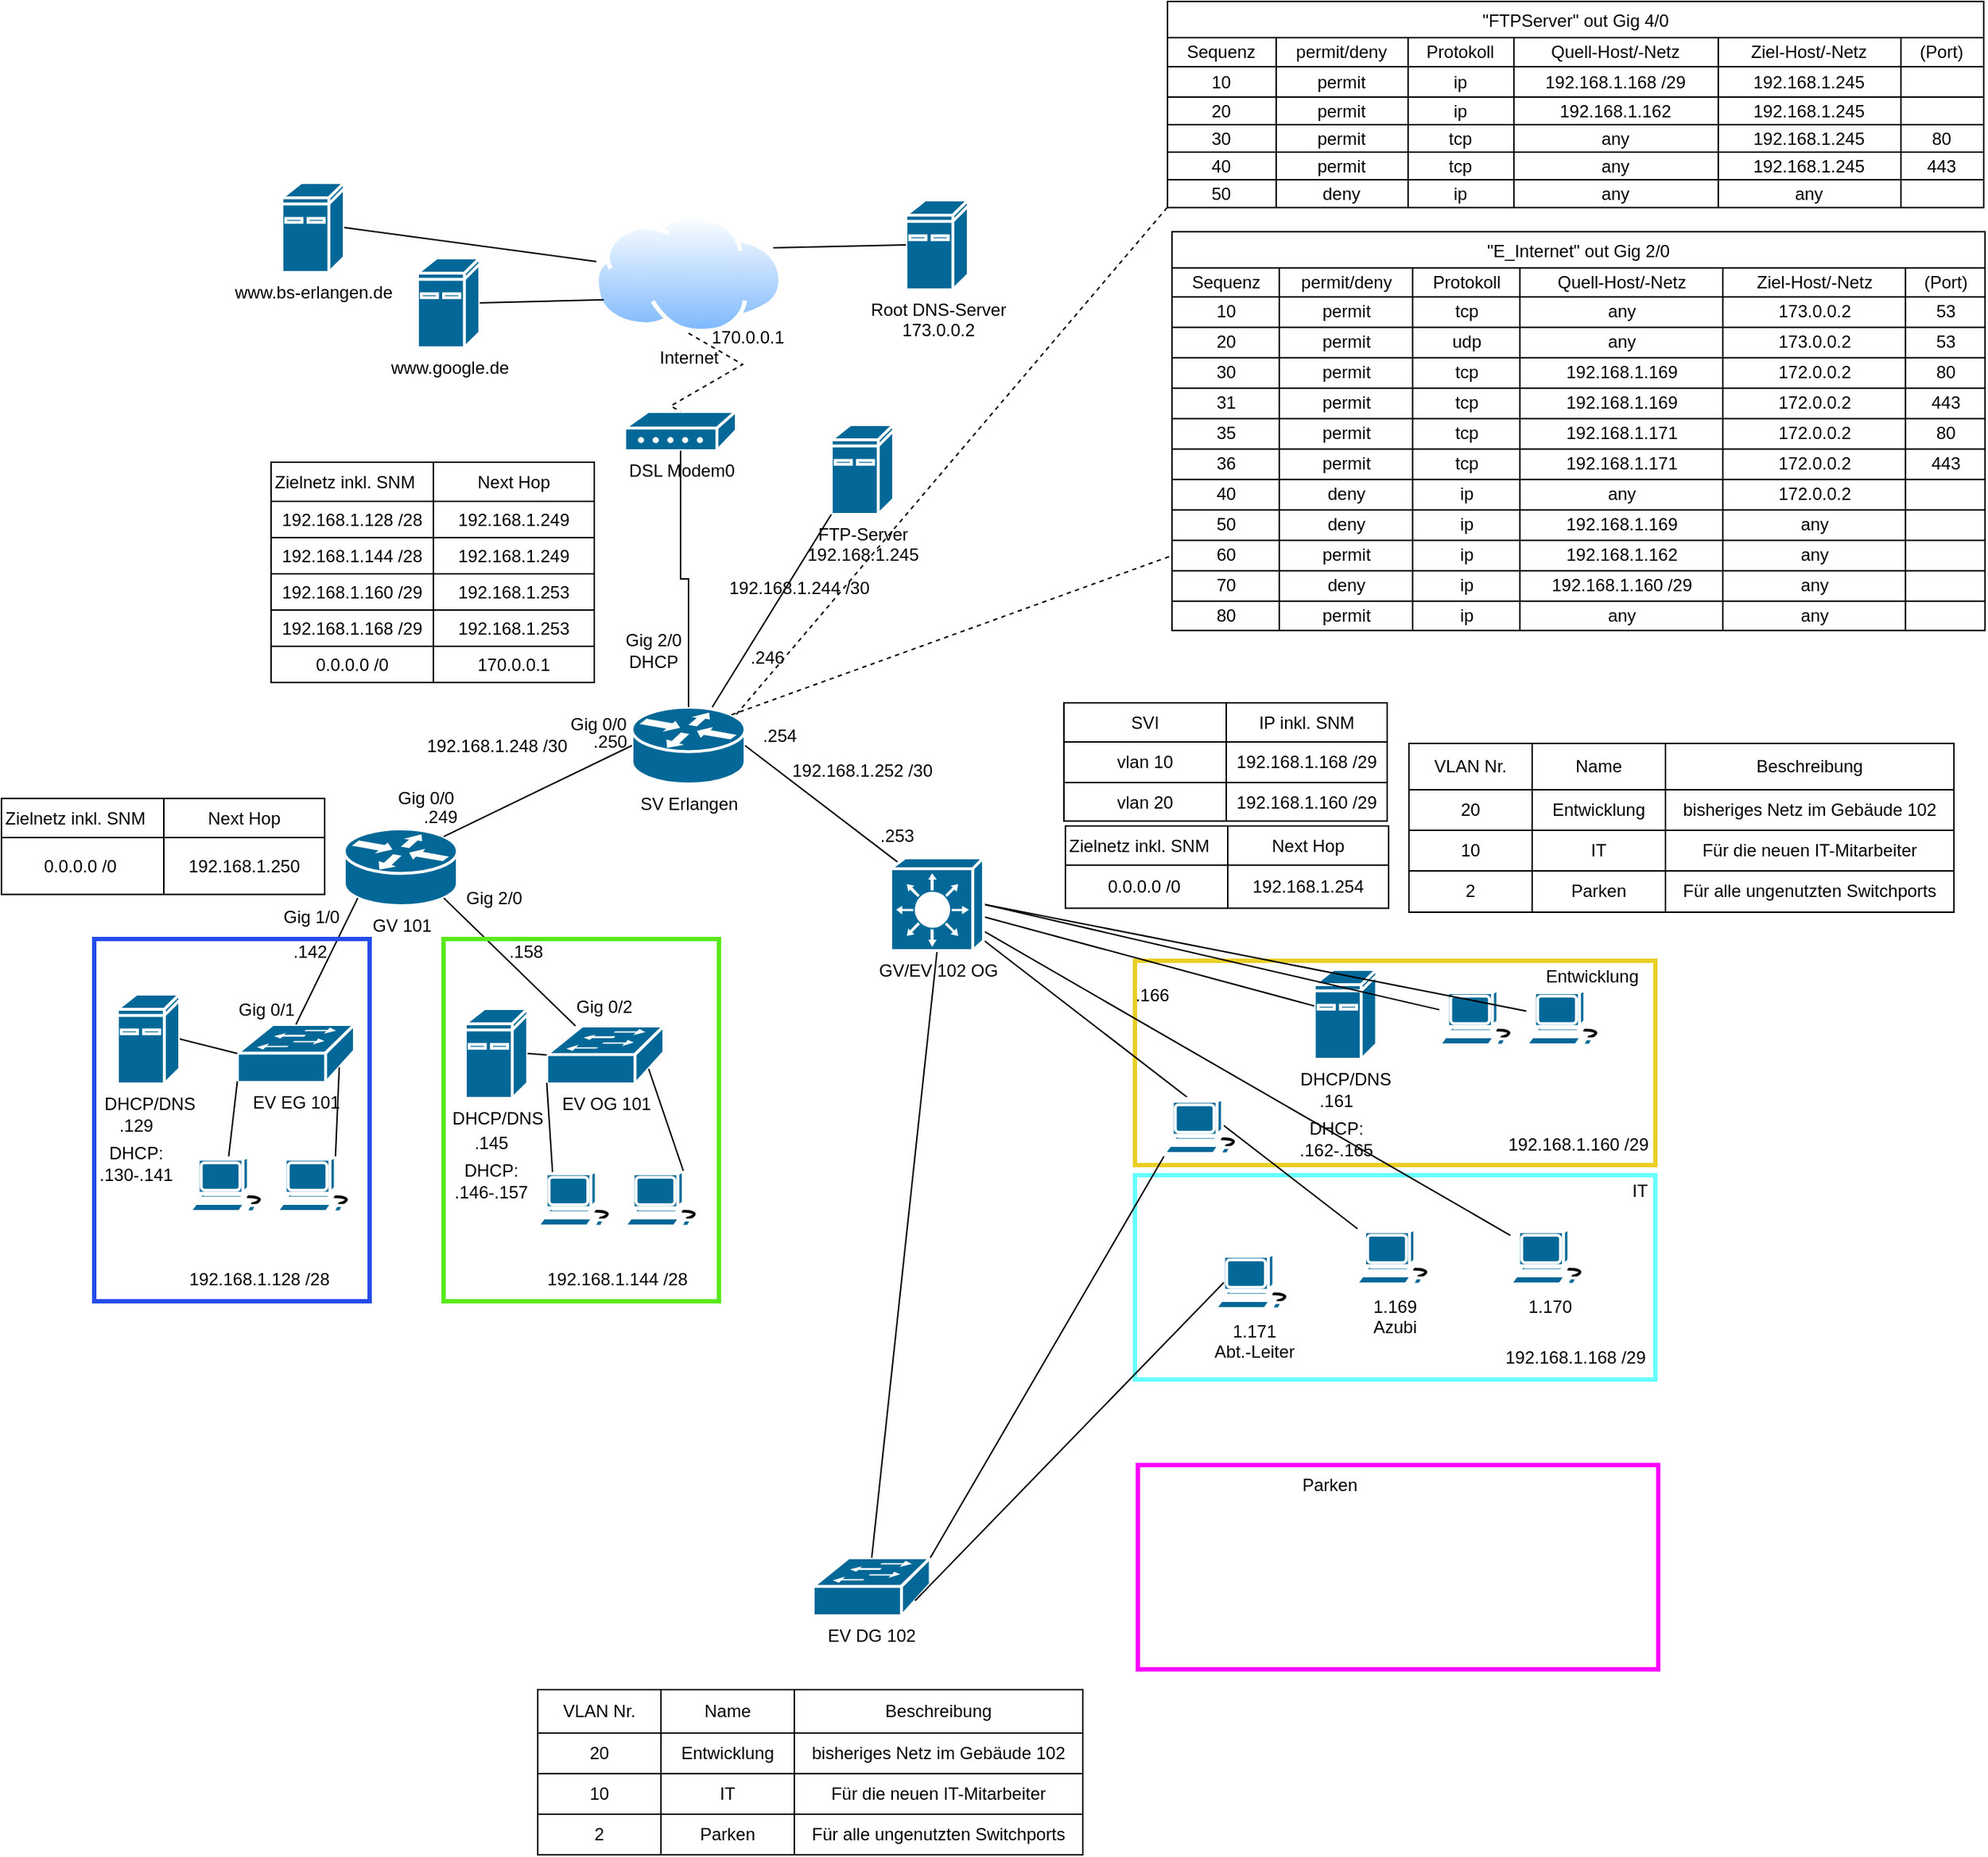 <mxfile version="25.0.3">
  <diagram name="Seite-1" id="zAsR073BEyB0m05-N4-k">
    <mxGraphModel dx="1149" dy="1373" grid="0" gridSize="10" guides="1" tooltips="1" connect="1" arrows="1" fold="1" page="1" pageScale="1" pageWidth="1169" pageHeight="827" math="0" shadow="0">
      <root>
        <mxCell id="0" />
        <mxCell id="1" parent="0" />
        <mxCell id="dWH_sTAXQQby6KeDxErJ-67" value="" style="rounded=0;whiteSpace=wrap;html=1;fillColor=none;strokeColor=#e9cf25;strokeWidth=3;" parent="1" vertex="1">
          <mxGeometry x="872" y="545" width="359" height="141" as="geometry" />
        </mxCell>
        <mxCell id="dWH_sTAXQQby6KeDxErJ-1" value="GV 101" style="shape=mxgraph.cisco.routers.router;sketch=0;html=1;pointerEvents=1;dashed=0;fillColor=#036897;strokeColor=#ffffff;strokeWidth=2;verticalLabelPosition=bottom;verticalAlign=top;align=center;outlineConnect=0;" parent="1" vertex="1">
          <mxGeometry x="326.5" y="454" width="78" height="53" as="geometry" />
        </mxCell>
        <mxCell id="dWH_sTAXQQby6KeDxErJ-2" value="EV OG 101" style="shape=mxgraph.cisco.switches.workgroup_switch;sketch=0;html=1;pointerEvents=1;dashed=0;fillColor=#036897;strokeColor=#ffffff;strokeWidth=2;verticalLabelPosition=bottom;verticalAlign=top;align=center;outlineConnect=0;" parent="1" vertex="1">
          <mxGeometry x="466.2" y="590" width="80.8" height="40" as="geometry" />
        </mxCell>
        <mxCell id="dWH_sTAXQQby6KeDxErJ-3" value="" style="shape=mxgraph.cisco.computers_and_peripherals.workstation;sketch=0;html=1;pointerEvents=1;dashed=0;fillColor=#036897;strokeColor=#ffffff;strokeWidth=2;verticalLabelPosition=bottom;verticalAlign=top;align=center;outlineConnect=0;" parent="1" vertex="1">
          <mxGeometry x="280" y="680" width="53.55" height="40" as="geometry" />
        </mxCell>
        <mxCell id="dWH_sTAXQQby6KeDxErJ-4" value="www.google.de" style="shape=mxgraph.cisco.computers_and_peripherals.ibm_mini_as400;sketch=0;html=1;pointerEvents=1;dashed=0;fillColor=#036897;strokeColor=#ffffff;strokeWidth=2;verticalLabelPosition=bottom;verticalAlign=top;align=center;outlineConnect=0;" parent="1" vertex="1">
          <mxGeometry x="377" y="60" width="43" height="62" as="geometry" />
        </mxCell>
        <mxCell id="dWH_sTAXQQby6KeDxErJ-5" value="DSL Modem0" style="shape=mxgraph.cisco.modems_and_phones.modem;sketch=0;html=1;pointerEvents=1;dashed=0;fillColor=#036897;strokeColor=#ffffff;strokeWidth=2;verticalLabelPosition=bottom;verticalAlign=top;align=center;outlineConnect=0;" parent="1" vertex="1">
          <mxGeometry x="520" y="166" width="77" height="27" as="geometry" />
        </mxCell>
        <mxCell id="dWH_sTAXQQby6KeDxErJ-6" value="Internet" style="image;aspect=fixed;perimeter=ellipsePerimeter;html=1;align=center;shadow=0;dashed=0;spacingTop=3;image=img/lib/active_directory/internet_cloud.svg;" parent="1" vertex="1">
          <mxGeometry x="499" y="30" width="130" height="81.9" as="geometry" />
        </mxCell>
        <mxCell id="dWH_sTAXQQby6KeDxErJ-7" value="www.bs-erlangen.de" style="shape=mxgraph.cisco.computers_and_peripherals.ibm_mini_as400;sketch=0;html=1;pointerEvents=1;dashed=0;fillColor=#036897;strokeColor=#ffffff;strokeWidth=2;verticalLabelPosition=bottom;verticalAlign=top;align=center;outlineConnect=0;" parent="1" vertex="1">
          <mxGeometry x="283.5" y="8" width="43" height="62" as="geometry" />
        </mxCell>
        <mxCell id="dWH_sTAXQQby6KeDxErJ-8" value="Root DNS-Server&lt;br&gt;173.0.0.2" style="shape=mxgraph.cisco.computers_and_peripherals.ibm_mini_as400;sketch=0;html=1;pointerEvents=1;dashed=0;fillColor=#036897;strokeColor=#ffffff;strokeWidth=2;verticalLabelPosition=bottom;verticalAlign=top;align=center;outlineConnect=0;" parent="1" vertex="1">
          <mxGeometry x="714" y="20" width="43" height="62" as="geometry" />
        </mxCell>
        <mxCell id="dWH_sTAXQQby6KeDxErJ-10" value="" style="endArrow=none;html=1;rounded=0;exitX=1;exitY=0.5;exitDx=0;exitDy=0;exitPerimeter=0;" parent="1" source="dWH_sTAXQQby6KeDxErJ-7" target="dWH_sTAXQQby6KeDxErJ-6" edge="1">
          <mxGeometry width="50" height="50" relative="1" as="geometry">
            <mxPoint x="424" y="80" as="sourcePoint" />
            <mxPoint x="474" y="30" as="targetPoint" />
          </mxGeometry>
        </mxCell>
        <mxCell id="dWH_sTAXQQby6KeDxErJ-11" value="" style="endArrow=none;html=1;rounded=0;exitX=1;exitY=0.25;exitDx=0;exitDy=0;entryX=0;entryY=0.5;entryDx=0;entryDy=0;entryPerimeter=0;" parent="1" source="dWH_sTAXQQby6KeDxErJ-6" target="dWH_sTAXQQby6KeDxErJ-8" edge="1">
          <mxGeometry width="50" height="50" relative="1" as="geometry">
            <mxPoint x="397" y="61" as="sourcePoint" />
            <mxPoint x="512" y="101" as="targetPoint" />
          </mxGeometry>
        </mxCell>
        <mxCell id="dWH_sTAXQQby6KeDxErJ-12" value="" style="endArrow=none;html=1;rounded=0;exitX=0;exitY=0.75;exitDx=0;exitDy=0;entryX=1;entryY=0.5;entryDx=0;entryDy=0;entryPerimeter=0;" parent="1" source="dWH_sTAXQQby6KeDxErJ-6" target="dWH_sTAXQQby6KeDxErJ-4" edge="1">
          <mxGeometry width="50" height="50" relative="1" as="geometry">
            <mxPoint x="407" y="71" as="sourcePoint" />
            <mxPoint x="522" y="111" as="targetPoint" />
          </mxGeometry>
        </mxCell>
        <mxCell id="dWH_sTAXQQby6KeDxErJ-13" value="" style="endArrow=none;html=1;rounded=0;exitX=0.5;exitY=1;exitDx=0;exitDy=0;entryX=0.5;entryY=0;entryDx=0;entryDy=0;entryPerimeter=0;strokeColor=default;dashed=1;edgeStyle=isometricEdgeStyle;elbow=vertical;" parent="1" source="dWH_sTAXQQby6KeDxErJ-6" target="dWH_sTAXQQby6KeDxErJ-5" edge="1">
          <mxGeometry width="50" height="50" relative="1" as="geometry">
            <mxPoint x="562" y="195.95" as="sourcePoint" />
            <mxPoint x="448" y="237.95" as="targetPoint" />
            <Array as="points">
              <mxPoint x="590" y="140" />
            </Array>
          </mxGeometry>
        </mxCell>
        <mxCell id="dWH_sTAXQQby6KeDxErJ-14" value="SV Erlangen" style="shape=mxgraph.cisco.routers.router;sketch=0;html=1;pointerEvents=1;dashed=0;fillColor=#036897;strokeColor=#ffffff;strokeWidth=2;verticalLabelPosition=bottom;verticalAlign=top;align=center;outlineConnect=0;" parent="1" vertex="1">
          <mxGeometry x="525" y="370" width="78" height="53" as="geometry" />
        </mxCell>
        <mxCell id="dWH_sTAXQQby6KeDxErJ-16" value="EV EG 101" style="shape=mxgraph.cisco.switches.workgroup_switch;sketch=0;html=1;pointerEvents=1;dashed=0;fillColor=#036897;strokeColor=#ffffff;strokeWidth=2;verticalLabelPosition=bottom;verticalAlign=top;align=center;outlineConnect=0;" parent="1" vertex="1">
          <mxGeometry x="252.75" y="589" width="80.8" height="40" as="geometry" />
        </mxCell>
        <mxCell id="dWH_sTAXQQby6KeDxErJ-18" value="DHCP/DNS" style="shape=mxgraph.cisco.computers_and_peripherals.ibm_mini_as400;sketch=0;html=1;pointerEvents=1;dashed=0;fillColor=#036897;strokeColor=#ffffff;strokeWidth=2;verticalLabelPosition=bottom;verticalAlign=top;align=center;outlineConnect=0;" parent="1" vertex="1">
          <mxGeometry x="170" y="568" width="43" height="62" as="geometry" />
        </mxCell>
        <mxCell id="dWH_sTAXQQby6KeDxErJ-20" value="" style="shape=mxgraph.cisco.computers_and_peripherals.workstation;sketch=0;html=1;pointerEvents=1;dashed=0;fillColor=#036897;strokeColor=#ffffff;strokeWidth=2;verticalLabelPosition=bottom;verticalAlign=top;align=center;outlineConnect=0;" parent="1" vertex="1">
          <mxGeometry x="220" y="680" width="53.55" height="40" as="geometry" />
        </mxCell>
        <mxCell id="dWH_sTAXQQby6KeDxErJ-21" value="" style="shape=mxgraph.cisco.computers_and_peripherals.workstation;sketch=0;html=1;pointerEvents=1;dashed=0;fillColor=#036897;strokeColor=#ffffff;strokeWidth=2;verticalLabelPosition=bottom;verticalAlign=top;align=center;outlineConnect=0;" parent="1" vertex="1">
          <mxGeometry x="520" y="690" width="53.55" height="40" as="geometry" />
        </mxCell>
        <mxCell id="dWH_sTAXQQby6KeDxErJ-22" value="DHCP/DNS" style="shape=mxgraph.cisco.computers_and_peripherals.ibm_mini_as400;sketch=0;html=1;pointerEvents=1;dashed=0;fillColor=#036897;strokeColor=#ffffff;strokeWidth=2;verticalLabelPosition=bottom;verticalAlign=top;align=center;outlineConnect=0;" parent="1" vertex="1">
          <mxGeometry x="410" y="578" width="43" height="62" as="geometry" />
        </mxCell>
        <mxCell id="dWH_sTAXQQby6KeDxErJ-23" value="" style="shape=mxgraph.cisco.computers_and_peripherals.workstation;sketch=0;html=1;pointerEvents=1;dashed=0;fillColor=#036897;strokeColor=#ffffff;strokeWidth=2;verticalLabelPosition=bottom;verticalAlign=top;align=center;outlineConnect=0;" parent="1" vertex="1">
          <mxGeometry x="460" y="690" width="53.55" height="40" as="geometry" />
        </mxCell>
        <mxCell id="dWH_sTAXQQby6KeDxErJ-24" value="" style="shape=mxgraph.cisco.computers_and_peripherals.workstation;sketch=0;html=1;pointerEvents=1;dashed=0;fillColor=#036897;strokeColor=#ffffff;strokeWidth=2;verticalLabelPosition=bottom;verticalAlign=top;align=center;outlineConnect=0;" parent="1" vertex="1">
          <mxGeometry x="1142" y="565" width="53.55" height="40" as="geometry" />
        </mxCell>
        <mxCell id="dWH_sTAXQQby6KeDxErJ-25" value="DHCP/DNS" style="shape=mxgraph.cisco.computers_and_peripherals.ibm_mini_as400;sketch=0;html=1;pointerEvents=1;dashed=0;fillColor=#036897;strokeColor=#ffffff;strokeWidth=2;verticalLabelPosition=bottom;verticalAlign=top;align=center;outlineConnect=0;" parent="1" vertex="1">
          <mxGeometry x="995.72" y="551" width="43" height="62" as="geometry" />
        </mxCell>
        <mxCell id="dWH_sTAXQQby6KeDxErJ-26" value="" style="shape=mxgraph.cisco.computers_and_peripherals.workstation;sketch=0;html=1;pointerEvents=1;dashed=0;fillColor=#036897;strokeColor=#ffffff;strokeWidth=2;verticalLabelPosition=bottom;verticalAlign=top;align=center;outlineConnect=0;" parent="1" vertex="1">
          <mxGeometry x="1082" y="565" width="53.55" height="40" as="geometry" />
        </mxCell>
        <mxCell id="dWH_sTAXQQby6KeDxErJ-27" value="170.0.0.1" style="text;html=1;strokeColor=none;fillColor=none;align=center;verticalAlign=middle;whiteSpace=wrap;rounded=0;" parent="1" vertex="1">
          <mxGeometry x="575" y="100" width="60" height="30" as="geometry" />
        </mxCell>
        <mxCell id="dWH_sTAXQQby6KeDxErJ-28" value=".253" style="text;html=1;strokeColor=none;fillColor=none;align=center;verticalAlign=middle;whiteSpace=wrap;rounded=0;" parent="1" vertex="1">
          <mxGeometry x="678" y="444" width="60" height="30" as="geometry" />
        </mxCell>
        <mxCell id="dWH_sTAXQQby6KeDxErJ-30" style="edgeStyle=orthogonalEdgeStyle;rounded=0;orthogonalLoop=1;jettySize=auto;html=1;exitX=0.5;exitY=0;exitDx=0;exitDy=0;exitPerimeter=0;entryX=0.5;entryY=1;entryDx=0;entryDy=0;entryPerimeter=0;endArrow=none;endFill=0;" parent="1" source="dWH_sTAXQQby6KeDxErJ-14" target="dWH_sTAXQQby6KeDxErJ-5" edge="1">
          <mxGeometry relative="1" as="geometry" />
        </mxCell>
        <mxCell id="dWH_sTAXQQby6KeDxErJ-32" value="" style="endArrow=none;html=1;rounded=0;exitX=0;exitY=0.5;exitDx=0;exitDy=0;entryX=0.88;entryY=0.1;entryDx=0;entryDy=0;entryPerimeter=0;exitPerimeter=0;" parent="1" source="dWH_sTAXQQby6KeDxErJ-14" target="dWH_sTAXQQby6KeDxErJ-1" edge="1">
          <mxGeometry width="50" height="50" relative="1" as="geometry">
            <mxPoint x="511" y="179" as="sourcePoint" />
            <mxPoint x="397" y="201" as="targetPoint" />
          </mxGeometry>
        </mxCell>
        <mxCell id="dWH_sTAXQQby6KeDxErJ-33" value="" style="endArrow=none;html=1;rounded=0;entryX=1;entryY=0.5;entryDx=0;entryDy=0;entryPerimeter=0;exitX=0.08;exitY=0.05;exitDx=0;exitDy=0;exitPerimeter=0;" parent="1" source="PNCa-ICzKWlC2xwCv6Wq-4" target="dWH_sTAXQQby6KeDxErJ-14" edge="1">
          <mxGeometry width="50" height="50" relative="1" as="geometry">
            <mxPoint x="704" y="448" as="sourcePoint" />
            <mxPoint x="407" y="211" as="targetPoint" />
          </mxGeometry>
        </mxCell>
        <mxCell id="dWH_sTAXQQby6KeDxErJ-34" value="" style="endArrow=none;html=1;rounded=0;exitX=0.12;exitY=0.9;exitDx=0;exitDy=0;entryX=0.5;entryY=0;entryDx=0;entryDy=0;entryPerimeter=0;exitPerimeter=0;" parent="1" source="dWH_sTAXQQby6KeDxErJ-1" target="dWH_sTAXQQby6KeDxErJ-16" edge="1">
          <mxGeometry width="50" height="50" relative="1" as="geometry">
            <mxPoint x="531" y="199" as="sourcePoint" />
            <mxPoint x="417" y="221" as="targetPoint" />
          </mxGeometry>
        </mxCell>
        <mxCell id="dWH_sTAXQQby6KeDxErJ-35" value="" style="endArrow=none;html=1;rounded=0;exitX=0.88;exitY=0.9;exitDx=0;exitDy=0;exitPerimeter=0;" parent="1" source="dWH_sTAXQQby6KeDxErJ-1" target="dWH_sTAXQQby6KeDxErJ-2" edge="1">
          <mxGeometry width="50" height="50" relative="1" as="geometry">
            <mxPoint x="541" y="209" as="sourcePoint" />
            <mxPoint x="427" y="231" as="targetPoint" />
          </mxGeometry>
        </mxCell>
        <mxCell id="dWH_sTAXQQby6KeDxErJ-37" value="" style="endArrow=none;html=1;rounded=0;exitX=0;exitY=0.5;exitDx=0;exitDy=0;entryX=1;entryY=0.5;entryDx=0;entryDy=0;entryPerimeter=0;exitPerimeter=0;" parent="1" source="dWH_sTAXQQby6KeDxErJ-16" target="dWH_sTAXQQby6KeDxErJ-18" edge="1">
          <mxGeometry width="50" height="50" relative="1" as="geometry">
            <mxPoint x="561" y="229" as="sourcePoint" />
            <mxPoint x="447" y="251" as="targetPoint" />
          </mxGeometry>
        </mxCell>
        <mxCell id="dWH_sTAXQQby6KeDxErJ-38" value="" style="endArrow=none;html=1;rounded=0;exitX=0;exitY=0.5;exitDx=0;exitDy=0;entryX=1;entryY=0.5;entryDx=0;entryDy=0;entryPerimeter=0;exitPerimeter=0;" parent="1" source="dWH_sTAXQQby6KeDxErJ-2" target="dWH_sTAXQQby6KeDxErJ-22" edge="1">
          <mxGeometry width="50" height="50" relative="1" as="geometry">
            <mxPoint x="571" y="239" as="sourcePoint" />
            <mxPoint x="457" y="261" as="targetPoint" />
          </mxGeometry>
        </mxCell>
        <mxCell id="dWH_sTAXQQby6KeDxErJ-39" value="" style="endArrow=none;html=1;rounded=0;" parent="1" source="PNCa-ICzKWlC2xwCv6Wq-4" target="dWH_sTAXQQby6KeDxErJ-25" edge="1">
          <mxGeometry width="50" height="50" relative="1" as="geometry">
            <mxPoint x="806" y="575" as="sourcePoint" />
            <mxPoint x="467" y="271" as="targetPoint" />
          </mxGeometry>
        </mxCell>
        <mxCell id="dWH_sTAXQQby6KeDxErJ-40" value="" style="endArrow=none;html=1;rounded=0;exitX=0;exitY=0.98;exitDx=0;exitDy=0;entryX=0.5;entryY=0;entryDx=0;entryDy=0;entryPerimeter=0;exitPerimeter=0;" parent="1" source="dWH_sTAXQQby6KeDxErJ-16" target="dWH_sTAXQQby6KeDxErJ-20" edge="1">
          <mxGeometry width="50" height="50" relative="1" as="geometry">
            <mxPoint x="591" y="259" as="sourcePoint" />
            <mxPoint x="477" y="281" as="targetPoint" />
          </mxGeometry>
        </mxCell>
        <mxCell id="dWH_sTAXQQby6KeDxErJ-41" value="" style="endArrow=none;html=1;rounded=0;exitX=0.87;exitY=0.74;exitDx=0;exitDy=0;entryX=0.755;entryY=0;entryDx=0;entryDy=0;entryPerimeter=0;exitPerimeter=0;" parent="1" source="dWH_sTAXQQby6KeDxErJ-16" target="dWH_sTAXQQby6KeDxErJ-3" edge="1">
          <mxGeometry width="50" height="50" relative="1" as="geometry">
            <mxPoint x="601" y="269" as="sourcePoint" />
            <mxPoint x="487" y="291" as="targetPoint" />
          </mxGeometry>
        </mxCell>
        <mxCell id="dWH_sTAXQQby6KeDxErJ-42" value="" style="endArrow=none;html=1;rounded=0;exitX=0;exitY=0.98;exitDx=0;exitDy=0;entryX=0.19;entryY=0.02;entryDx=0;entryDy=0;entryPerimeter=0;exitPerimeter=0;" parent="1" source="dWH_sTAXQQby6KeDxErJ-2" target="dWH_sTAXQQby6KeDxErJ-23" edge="1">
          <mxGeometry width="50" height="50" relative="1" as="geometry">
            <mxPoint x="611" y="279" as="sourcePoint" />
            <mxPoint x="497" y="301" as="targetPoint" />
          </mxGeometry>
        </mxCell>
        <mxCell id="dWH_sTAXQQby6KeDxErJ-43" value="" style="endArrow=none;html=1;rounded=0;exitX=0.87;exitY=0.74;exitDx=0;exitDy=0;entryX=0.755;entryY=0;entryDx=0;entryDy=0;entryPerimeter=0;exitPerimeter=0;" parent="1" source="dWH_sTAXQQby6KeDxErJ-2" target="dWH_sTAXQQby6KeDxErJ-21" edge="1">
          <mxGeometry width="50" height="50" relative="1" as="geometry">
            <mxPoint x="621" y="289" as="sourcePoint" />
            <mxPoint x="507" y="311" as="targetPoint" />
          </mxGeometry>
        </mxCell>
        <mxCell id="dWH_sTAXQQby6KeDxErJ-44" value="" style="endArrow=none;html=1;rounded=0;exitX=1;exitY=0.5;exitDx=0;exitDy=0;exitPerimeter=0;" parent="1" source="PNCa-ICzKWlC2xwCv6Wq-4" target="dWH_sTAXQQby6KeDxErJ-26" edge="1">
          <mxGeometry width="50" height="50" relative="1" as="geometry">
            <mxPoint x="761.184" y="612" as="sourcePoint" />
            <mxPoint x="730" y="680" as="targetPoint" />
          </mxGeometry>
        </mxCell>
        <mxCell id="dWH_sTAXQQby6KeDxErJ-45" value="" style="endArrow=none;html=1;rounded=0;entryX=1;entryY=0.5;entryDx=0;entryDy=0;entryPerimeter=0;" parent="1" source="dWH_sTAXQQby6KeDxErJ-24" target="PNCa-ICzKWlC2xwCv6Wq-4" edge="1">
          <mxGeometry width="50" height="50" relative="1" as="geometry">
            <mxPoint x="641" y="309" as="sourcePoint" />
            <mxPoint x="761.184" y="612" as="targetPoint" />
          </mxGeometry>
        </mxCell>
        <mxCell id="dWH_sTAXQQby6KeDxErJ-46" value="192.168.1.248 /30" style="text;html=1;strokeColor=none;fillColor=none;align=center;verticalAlign=middle;whiteSpace=wrap;rounded=0;" parent="1" vertex="1">
          <mxGeometry x="376.5" y="381.5" width="110" height="30" as="geometry" />
        </mxCell>
        <mxCell id="dWH_sTAXQQby6KeDxErJ-47" value="192.168.1.252 /30" style="text;html=1;strokeColor=none;fillColor=none;align=center;verticalAlign=middle;whiteSpace=wrap;rounded=0;" parent="1" vertex="1">
          <mxGeometry x="629" y="399" width="110" height="30" as="geometry" />
        </mxCell>
        <mxCell id="dWH_sTAXQQby6KeDxErJ-48" value="192.168.1.128 /28" style="text;html=1;strokeColor=none;fillColor=none;align=center;verticalAlign=middle;whiteSpace=wrap;rounded=0;" parent="1" vertex="1">
          <mxGeometry x="213" y="750" width="110" height="30" as="geometry" />
        </mxCell>
        <mxCell id="dWH_sTAXQQby6KeDxErJ-49" value="192.168.1.144 /28" style="text;html=1;strokeColor=none;fillColor=none;align=center;verticalAlign=middle;whiteSpace=wrap;rounded=0;" parent="1" vertex="1">
          <mxGeometry x="460" y="750" width="110" height="30" as="geometry" />
        </mxCell>
        <mxCell id="dWH_sTAXQQby6KeDxErJ-51" value="192.168.1.160 /29" style="text;html=1;strokeColor=none;fillColor=none;align=center;verticalAlign=middle;whiteSpace=wrap;rounded=0;" parent="1" vertex="1">
          <mxGeometry x="1123" y="657" width="110" height="30" as="geometry" />
        </mxCell>
        <mxCell id="dWH_sTAXQQby6KeDxErJ-52" value=".254" style="text;html=1;strokeColor=none;fillColor=none;align=center;verticalAlign=middle;whiteSpace=wrap;rounded=0;" parent="1" vertex="1">
          <mxGeometry x="597" y="375" width="60" height="30" as="geometry" />
        </mxCell>
        <mxCell id="dWH_sTAXQQby6KeDxErJ-53" value=".166" style="text;html=1;strokeColor=none;fillColor=none;align=center;verticalAlign=middle;whiteSpace=wrap;rounded=0;" parent="1" vertex="1">
          <mxGeometry x="854" y="554" width="60" height="30" as="geometry" />
        </mxCell>
        <mxCell id="dWH_sTAXQQby6KeDxErJ-54" value=".161" style="text;html=1;strokeColor=none;fillColor=none;align=center;verticalAlign=middle;whiteSpace=wrap;rounded=0;" parent="1" vertex="1">
          <mxGeometry x="981" y="627" width="60" height="30" as="geometry" />
        </mxCell>
        <mxCell id="dWH_sTAXQQby6KeDxErJ-55" value="DHCP: .162-.165" style="text;html=1;strokeColor=none;fillColor=none;align=center;verticalAlign=middle;whiteSpace=wrap;rounded=0;" parent="1" vertex="1">
          <mxGeometry x="981" y="653" width="60" height="30" as="geometry" />
        </mxCell>
        <mxCell id="dWH_sTAXQQby6KeDxErJ-59" value=".145" style="text;html=1;strokeColor=none;fillColor=none;align=center;verticalAlign=middle;whiteSpace=wrap;rounded=0;" parent="1" vertex="1">
          <mxGeometry x="398" y="656" width="60" height="30" as="geometry" />
        </mxCell>
        <mxCell id="dWH_sTAXQQby6KeDxErJ-60" value="DHCP: .146-.157" style="text;html=1;strokeColor=none;fillColor=none;align=center;verticalAlign=middle;whiteSpace=wrap;rounded=0;" parent="1" vertex="1">
          <mxGeometry x="398" y="682" width="60" height="30" as="geometry" />
        </mxCell>
        <mxCell id="dWH_sTAXQQby6KeDxErJ-61" value=".129" style="text;html=1;strokeColor=none;fillColor=none;align=center;verticalAlign=middle;whiteSpace=wrap;rounded=0;" parent="1" vertex="1">
          <mxGeometry x="153" y="644" width="60" height="30" as="geometry" />
        </mxCell>
        <mxCell id="dWH_sTAXQQby6KeDxErJ-62" value="DHCP: .130-.141" style="text;html=1;strokeColor=none;fillColor=none;align=center;verticalAlign=middle;whiteSpace=wrap;rounded=0;" parent="1" vertex="1">
          <mxGeometry x="153" y="670" width="60" height="30" as="geometry" />
        </mxCell>
        <mxCell id="dWH_sTAXQQby6KeDxErJ-63" value=".250" style="text;html=1;strokeColor=none;fillColor=none;align=center;verticalAlign=middle;whiteSpace=wrap;rounded=0;" parent="1" vertex="1">
          <mxGeometry x="480" y="379" width="60" height="30" as="geometry" />
        </mxCell>
        <mxCell id="dWH_sTAXQQby6KeDxErJ-64" value=".249" style="text;html=1;strokeColor=none;fillColor=none;align=center;verticalAlign=middle;whiteSpace=wrap;rounded=0;" parent="1" vertex="1">
          <mxGeometry x="363" y="431" width="60" height="30" as="geometry" />
        </mxCell>
        <mxCell id="dWH_sTAXQQby6KeDxErJ-65" value=".142" style="text;html=1;strokeColor=none;fillColor=none;align=center;verticalAlign=middle;whiteSpace=wrap;rounded=0;" parent="1" vertex="1">
          <mxGeometry x="273" y="524" width="60" height="30" as="geometry" />
        </mxCell>
        <mxCell id="dWH_sTAXQQby6KeDxErJ-66" value=".158" style="text;html=1;strokeColor=none;fillColor=none;align=center;verticalAlign=middle;whiteSpace=wrap;rounded=0;" parent="1" vertex="1">
          <mxGeometry x="422" y="524" width="60" height="30" as="geometry" />
        </mxCell>
        <mxCell id="dWH_sTAXQQby6KeDxErJ-68" value="" style="rounded=0;whiteSpace=wrap;html=1;fillColor=none;strokeColor=#59e91c;strokeWidth=3;" parent="1" vertex="1">
          <mxGeometry x="395" y="530" width="190" height="250" as="geometry" />
        </mxCell>
        <mxCell id="dWH_sTAXQQby6KeDxErJ-69" value="" style="rounded=0;whiteSpace=wrap;html=1;fillColor=none;strokeColor=#254ce9;strokeWidth=3;" parent="1" vertex="1">
          <mxGeometry x="154" y="530" width="190" height="250" as="geometry" />
        </mxCell>
        <mxCell id="XRyfRLnAcs_E6gIAgkFT-1" value="" style="shape=table;startSize=0;container=1;collapsible=0;childLayout=tableLayout;" parent="1" vertex="1">
          <mxGeometry x="90" y="433" width="223" height="66.25" as="geometry" />
        </mxCell>
        <mxCell id="XRyfRLnAcs_E6gIAgkFT-2" value="" style="shape=tableRow;horizontal=0;startSize=0;swimlaneHead=0;swimlaneBody=0;strokeColor=inherit;top=0;left=0;bottom=0;right=0;collapsible=0;dropTarget=0;fillColor=none;points=[[0,0.5],[1,0.5]];portConstraint=eastwest;" parent="XRyfRLnAcs_E6gIAgkFT-1" vertex="1">
          <mxGeometry width="223" height="27" as="geometry" />
        </mxCell>
        <mxCell id="XRyfRLnAcs_E6gIAgkFT-3" value="Zielnetz inkl. SNM&lt;span style=&quot;white-space: pre;&quot;&gt;&#x9;&lt;/span&gt;" style="shape=partialRectangle;html=1;whiteSpace=wrap;connectable=0;strokeColor=inherit;overflow=hidden;fillColor=none;top=0;left=0;bottom=0;right=0;pointerEvents=1;" parent="XRyfRLnAcs_E6gIAgkFT-2" vertex="1">
          <mxGeometry width="112" height="27" as="geometry">
            <mxRectangle width="112" height="27" as="alternateBounds" />
          </mxGeometry>
        </mxCell>
        <mxCell id="XRyfRLnAcs_E6gIAgkFT-4" value="Next Hop" style="shape=partialRectangle;html=1;whiteSpace=wrap;connectable=0;strokeColor=inherit;overflow=hidden;fillColor=none;top=0;left=0;bottom=0;right=0;pointerEvents=1;" parent="XRyfRLnAcs_E6gIAgkFT-2" vertex="1">
          <mxGeometry x="112" width="111" height="27" as="geometry">
            <mxRectangle width="111" height="27" as="alternateBounds" />
          </mxGeometry>
        </mxCell>
        <mxCell id="XRyfRLnAcs_E6gIAgkFT-5" value="" style="shape=tableRow;horizontal=0;startSize=0;swimlaneHead=0;swimlaneBody=0;strokeColor=inherit;top=0;left=0;bottom=0;right=0;collapsible=0;dropTarget=0;fillColor=none;points=[[0,0.5],[1,0.5]];portConstraint=eastwest;" parent="XRyfRLnAcs_E6gIAgkFT-1" vertex="1">
          <mxGeometry y="27" width="223" height="39" as="geometry" />
        </mxCell>
        <mxCell id="XRyfRLnAcs_E6gIAgkFT-6" value="0.0.0.0 /0&lt;span style=&quot;white-space: pre;&quot;&gt;&#x9;&lt;/span&gt;" style="shape=partialRectangle;html=1;whiteSpace=wrap;connectable=0;strokeColor=inherit;overflow=hidden;fillColor=none;top=0;left=0;bottom=0;right=0;pointerEvents=1;" parent="XRyfRLnAcs_E6gIAgkFT-5" vertex="1">
          <mxGeometry width="112" height="39" as="geometry">
            <mxRectangle width="112" height="39" as="alternateBounds" />
          </mxGeometry>
        </mxCell>
        <mxCell id="XRyfRLnAcs_E6gIAgkFT-7" value="192.168.1.250" style="shape=partialRectangle;html=1;whiteSpace=wrap;connectable=0;strokeColor=inherit;overflow=hidden;fillColor=none;top=0;left=0;bottom=0;right=0;pointerEvents=1;" parent="XRyfRLnAcs_E6gIAgkFT-5" vertex="1">
          <mxGeometry x="112" width="111" height="39" as="geometry">
            <mxRectangle width="111" height="39" as="alternateBounds" />
          </mxGeometry>
        </mxCell>
        <mxCell id="XRyfRLnAcs_E6gIAgkFT-8" value="" style="shape=table;startSize=0;container=1;collapsible=0;childLayout=tableLayout;" parent="1" vertex="1">
          <mxGeometry x="276" y="201" width="223" height="152" as="geometry" />
        </mxCell>
        <mxCell id="XRyfRLnAcs_E6gIAgkFT-9" value="" style="shape=tableRow;horizontal=0;startSize=0;swimlaneHead=0;swimlaneBody=0;strokeColor=inherit;top=0;left=0;bottom=0;right=0;collapsible=0;dropTarget=0;fillColor=none;points=[[0,0.5],[1,0.5]];portConstraint=eastwest;" parent="XRyfRLnAcs_E6gIAgkFT-8" vertex="1">
          <mxGeometry width="223" height="27" as="geometry" />
        </mxCell>
        <mxCell id="XRyfRLnAcs_E6gIAgkFT-10" value="Zielnetz inkl. SNM&lt;span style=&quot;white-space: pre;&quot;&gt;&#x9;&lt;/span&gt;" style="shape=partialRectangle;html=1;whiteSpace=wrap;connectable=0;strokeColor=inherit;overflow=hidden;fillColor=none;top=0;left=0;bottom=0;right=0;pointerEvents=1;" parent="XRyfRLnAcs_E6gIAgkFT-9" vertex="1">
          <mxGeometry width="112" height="27" as="geometry">
            <mxRectangle width="112" height="27" as="alternateBounds" />
          </mxGeometry>
        </mxCell>
        <mxCell id="XRyfRLnAcs_E6gIAgkFT-11" value="Next Hop" style="shape=partialRectangle;html=1;whiteSpace=wrap;connectable=0;strokeColor=inherit;overflow=hidden;fillColor=none;top=0;left=0;bottom=0;right=0;pointerEvents=1;" parent="XRyfRLnAcs_E6gIAgkFT-9" vertex="1">
          <mxGeometry x="112" width="111" height="27" as="geometry">
            <mxRectangle width="111" height="27" as="alternateBounds" />
          </mxGeometry>
        </mxCell>
        <mxCell id="XRyfRLnAcs_E6gIAgkFT-12" value="" style="shape=tableRow;horizontal=0;startSize=0;swimlaneHead=0;swimlaneBody=0;strokeColor=inherit;top=0;left=0;bottom=0;right=0;collapsible=0;dropTarget=0;fillColor=none;points=[[0,0.5],[1,0.5]];portConstraint=eastwest;" parent="XRyfRLnAcs_E6gIAgkFT-8" vertex="1">
          <mxGeometry y="27" width="223" height="25" as="geometry" />
        </mxCell>
        <mxCell id="XRyfRLnAcs_E6gIAgkFT-13" value="192.168.1.128 /28" style="shape=partialRectangle;html=1;whiteSpace=wrap;connectable=0;strokeColor=inherit;overflow=hidden;fillColor=none;top=0;left=0;bottom=0;right=0;pointerEvents=1;" parent="XRyfRLnAcs_E6gIAgkFT-12" vertex="1">
          <mxGeometry width="112" height="25" as="geometry">
            <mxRectangle width="112" height="25" as="alternateBounds" />
          </mxGeometry>
        </mxCell>
        <mxCell id="XRyfRLnAcs_E6gIAgkFT-14" value="192.168.1.249" style="shape=partialRectangle;html=1;whiteSpace=wrap;connectable=0;strokeColor=inherit;overflow=hidden;fillColor=none;top=0;left=0;bottom=0;right=0;pointerEvents=1;" parent="XRyfRLnAcs_E6gIAgkFT-12" vertex="1">
          <mxGeometry x="112" width="111" height="25" as="geometry">
            <mxRectangle width="111" height="25" as="alternateBounds" />
          </mxGeometry>
        </mxCell>
        <mxCell id="XRyfRLnAcs_E6gIAgkFT-15" style="shape=tableRow;horizontal=0;startSize=0;swimlaneHead=0;swimlaneBody=0;strokeColor=inherit;top=0;left=0;bottom=0;right=0;collapsible=0;dropTarget=0;fillColor=none;points=[[0,0.5],[1,0.5]];portConstraint=eastwest;" parent="XRyfRLnAcs_E6gIAgkFT-8" vertex="1">
          <mxGeometry y="52" width="223" height="25" as="geometry" />
        </mxCell>
        <mxCell id="XRyfRLnAcs_E6gIAgkFT-16" value="192.168.1.144 /28" style="shape=partialRectangle;html=1;whiteSpace=wrap;connectable=0;strokeColor=inherit;overflow=hidden;fillColor=none;top=0;left=0;bottom=0;right=0;pointerEvents=1;" parent="XRyfRLnAcs_E6gIAgkFT-15" vertex="1">
          <mxGeometry width="112" height="25" as="geometry">
            <mxRectangle width="112" height="25" as="alternateBounds" />
          </mxGeometry>
        </mxCell>
        <mxCell id="XRyfRLnAcs_E6gIAgkFT-17" value="192.168.1.249" style="shape=partialRectangle;html=1;whiteSpace=wrap;connectable=0;strokeColor=inherit;overflow=hidden;fillColor=none;top=0;left=0;bottom=0;right=0;pointerEvents=1;" parent="XRyfRLnAcs_E6gIAgkFT-15" vertex="1">
          <mxGeometry x="112" width="111" height="25" as="geometry">
            <mxRectangle width="111" height="25" as="alternateBounds" />
          </mxGeometry>
        </mxCell>
        <mxCell id="XRyfRLnAcs_E6gIAgkFT-18" style="shape=tableRow;horizontal=0;startSize=0;swimlaneHead=0;swimlaneBody=0;strokeColor=inherit;top=0;left=0;bottom=0;right=0;collapsible=0;dropTarget=0;fillColor=none;points=[[0,0.5],[1,0.5]];portConstraint=eastwest;" parent="XRyfRLnAcs_E6gIAgkFT-8" vertex="1">
          <mxGeometry y="77" width="223" height="25" as="geometry" />
        </mxCell>
        <mxCell id="XRyfRLnAcs_E6gIAgkFT-19" value="192.168.1.160 /29" style="shape=partialRectangle;html=1;whiteSpace=wrap;connectable=0;strokeColor=inherit;overflow=hidden;fillColor=none;top=0;left=0;bottom=0;right=0;pointerEvents=1;" parent="XRyfRLnAcs_E6gIAgkFT-18" vertex="1">
          <mxGeometry width="112" height="25" as="geometry">
            <mxRectangle width="112" height="25" as="alternateBounds" />
          </mxGeometry>
        </mxCell>
        <mxCell id="XRyfRLnAcs_E6gIAgkFT-20" value="192.168.1.253" style="shape=partialRectangle;html=1;whiteSpace=wrap;connectable=0;strokeColor=inherit;overflow=hidden;fillColor=none;top=0;left=0;bottom=0;right=0;pointerEvents=1;" parent="XRyfRLnAcs_E6gIAgkFT-18" vertex="1">
          <mxGeometry x="112" width="111" height="25" as="geometry">
            <mxRectangle width="111" height="25" as="alternateBounds" />
          </mxGeometry>
        </mxCell>
        <mxCell id="PNCa-ICzKWlC2xwCv6Wq-1" style="shape=tableRow;horizontal=0;startSize=0;swimlaneHead=0;swimlaneBody=0;strokeColor=inherit;top=0;left=0;bottom=0;right=0;collapsible=0;dropTarget=0;fillColor=none;points=[[0,0.5],[1,0.5]];portConstraint=eastwest;" parent="XRyfRLnAcs_E6gIAgkFT-8" vertex="1">
          <mxGeometry y="102" width="223" height="25" as="geometry" />
        </mxCell>
        <mxCell id="PNCa-ICzKWlC2xwCv6Wq-2" value="192.168.1.168 /29" style="shape=partialRectangle;html=1;whiteSpace=wrap;connectable=0;strokeColor=inherit;overflow=hidden;fillColor=none;top=0;left=0;bottom=0;right=0;pointerEvents=1;" parent="PNCa-ICzKWlC2xwCv6Wq-1" vertex="1">
          <mxGeometry width="112" height="25" as="geometry">
            <mxRectangle width="112" height="25" as="alternateBounds" />
          </mxGeometry>
        </mxCell>
        <mxCell id="PNCa-ICzKWlC2xwCv6Wq-3" value="192.168.1.253" style="shape=partialRectangle;html=1;whiteSpace=wrap;connectable=0;strokeColor=inherit;overflow=hidden;fillColor=none;top=0;left=0;bottom=0;right=0;pointerEvents=1;" parent="PNCa-ICzKWlC2xwCv6Wq-1" vertex="1">
          <mxGeometry x="112" width="111" height="25" as="geometry">
            <mxRectangle width="111" height="25" as="alternateBounds" />
          </mxGeometry>
        </mxCell>
        <mxCell id="XRyfRLnAcs_E6gIAgkFT-24" style="shape=tableRow;horizontal=0;startSize=0;swimlaneHead=0;swimlaneBody=0;strokeColor=inherit;top=0;left=0;bottom=0;right=0;collapsible=0;dropTarget=0;fillColor=none;points=[[0,0.5],[1,0.5]];portConstraint=eastwest;" parent="XRyfRLnAcs_E6gIAgkFT-8" vertex="1">
          <mxGeometry y="127" width="223" height="25" as="geometry" />
        </mxCell>
        <mxCell id="XRyfRLnAcs_E6gIAgkFT-25" value="0.0.0.0 /0" style="shape=partialRectangle;html=1;whiteSpace=wrap;connectable=0;strokeColor=inherit;overflow=hidden;fillColor=none;top=0;left=0;bottom=0;right=0;pointerEvents=1;" parent="XRyfRLnAcs_E6gIAgkFT-24" vertex="1">
          <mxGeometry width="112" height="25" as="geometry">
            <mxRectangle width="112" height="25" as="alternateBounds" />
          </mxGeometry>
        </mxCell>
        <mxCell id="XRyfRLnAcs_E6gIAgkFT-26" value="170.0.0.1" style="shape=partialRectangle;html=1;whiteSpace=wrap;connectable=0;strokeColor=inherit;overflow=hidden;fillColor=none;top=0;left=0;bottom=0;right=0;pointerEvents=1;" parent="XRyfRLnAcs_E6gIAgkFT-24" vertex="1">
          <mxGeometry x="112" width="111" height="25" as="geometry">
            <mxRectangle width="111" height="25" as="alternateBounds" />
          </mxGeometry>
        </mxCell>
        <mxCell id="XRyfRLnAcs_E6gIAgkFT-27" value="" style="shape=table;startSize=0;container=1;collapsible=0;childLayout=tableLayout;" parent="1" vertex="1">
          <mxGeometry x="824" y="452" width="223" height="56.708" as="geometry" />
        </mxCell>
        <mxCell id="XRyfRLnAcs_E6gIAgkFT-28" value="" style="shape=tableRow;horizontal=0;startSize=0;swimlaneHead=0;swimlaneBody=0;strokeColor=inherit;top=0;left=0;bottom=0;right=0;collapsible=0;dropTarget=0;fillColor=none;points=[[0,0.5],[1,0.5]];portConstraint=eastwest;" parent="XRyfRLnAcs_E6gIAgkFT-27" vertex="1">
          <mxGeometry width="223" height="27" as="geometry" />
        </mxCell>
        <mxCell id="XRyfRLnAcs_E6gIAgkFT-29" value="Zielnetz inkl. SNM&lt;span style=&quot;white-space: pre;&quot;&gt;&#x9;&lt;/span&gt;" style="shape=partialRectangle;html=1;whiteSpace=wrap;connectable=0;strokeColor=inherit;overflow=hidden;fillColor=none;top=0;left=0;bottom=0;right=0;pointerEvents=1;" parent="XRyfRLnAcs_E6gIAgkFT-28" vertex="1">
          <mxGeometry width="112" height="27" as="geometry">
            <mxRectangle width="112" height="27" as="alternateBounds" />
          </mxGeometry>
        </mxCell>
        <mxCell id="XRyfRLnAcs_E6gIAgkFT-30" value="Next Hop" style="shape=partialRectangle;html=1;whiteSpace=wrap;connectable=0;strokeColor=inherit;overflow=hidden;fillColor=none;top=0;left=0;bottom=0;right=0;pointerEvents=1;" parent="XRyfRLnAcs_E6gIAgkFT-28" vertex="1">
          <mxGeometry x="112" width="111" height="27" as="geometry">
            <mxRectangle width="111" height="27" as="alternateBounds" />
          </mxGeometry>
        </mxCell>
        <mxCell id="XRyfRLnAcs_E6gIAgkFT-31" value="" style="shape=tableRow;horizontal=0;startSize=0;swimlaneHead=0;swimlaneBody=0;strokeColor=inherit;top=0;left=0;bottom=0;right=0;collapsible=0;dropTarget=0;fillColor=none;points=[[0,0.5],[1,0.5]];portConstraint=eastwest;" parent="XRyfRLnAcs_E6gIAgkFT-27" vertex="1">
          <mxGeometry y="27" width="223" height="30" as="geometry" />
        </mxCell>
        <mxCell id="XRyfRLnAcs_E6gIAgkFT-32" value="0.0.0.0 /0&lt;span style=&quot;white-space: pre;&quot;&gt;&#x9;&lt;/span&gt;" style="shape=partialRectangle;html=1;whiteSpace=wrap;connectable=0;strokeColor=inherit;overflow=hidden;fillColor=none;top=0;left=0;bottom=0;right=0;pointerEvents=1;" parent="XRyfRLnAcs_E6gIAgkFT-31" vertex="1">
          <mxGeometry width="112" height="30" as="geometry">
            <mxRectangle width="112" height="30" as="alternateBounds" />
          </mxGeometry>
        </mxCell>
        <mxCell id="XRyfRLnAcs_E6gIAgkFT-33" value="192.168.1.254" style="shape=partialRectangle;html=1;whiteSpace=wrap;connectable=0;strokeColor=inherit;overflow=hidden;fillColor=none;top=0;left=0;bottom=0;right=0;pointerEvents=1;" parent="XRyfRLnAcs_E6gIAgkFT-31" vertex="1">
          <mxGeometry x="112" width="111" height="30" as="geometry">
            <mxRectangle width="111" height="30" as="alternateBounds" />
          </mxGeometry>
        </mxCell>
        <mxCell id="I68hDzb51JsfYyY87rRW-1" value="Gig 2/0&lt;div&gt;DHCP&lt;/div&gt;" style="text;html=1;align=center;verticalAlign=middle;whiteSpace=wrap;rounded=0;" parent="1" vertex="1">
          <mxGeometry x="510" y="316" width="60" height="30" as="geometry" />
        </mxCell>
        <mxCell id="I68hDzb51JsfYyY87rRW-2" value="Gig 0/0" style="text;html=1;align=center;verticalAlign=middle;whiteSpace=wrap;rounded=0;" parent="1" vertex="1">
          <mxGeometry x="472" y="367" width="60" height="30" as="geometry" />
        </mxCell>
        <mxCell id="I68hDzb51JsfYyY87rRW-3" value="Gig 0/0" style="text;html=1;align=center;verticalAlign=middle;whiteSpace=wrap;rounded=0;" parent="1" vertex="1">
          <mxGeometry x="353" y="418" width="60" height="30" as="geometry" />
        </mxCell>
        <mxCell id="I68hDzb51JsfYyY87rRW-4" value="Gig 1/0" style="text;html=1;align=center;verticalAlign=middle;whiteSpace=wrap;rounded=0;" parent="1" vertex="1">
          <mxGeometry x="273.55" y="500" width="60" height="30" as="geometry" />
        </mxCell>
        <mxCell id="I68hDzb51JsfYyY87rRW-5" value="Gig 2/0" style="text;html=1;align=center;verticalAlign=middle;whiteSpace=wrap;rounded=0;" parent="1" vertex="1">
          <mxGeometry x="400" y="487" width="60" height="30" as="geometry" />
        </mxCell>
        <mxCell id="I68hDzb51JsfYyY87rRW-6" value="Gig 0/1" style="text;html=1;align=center;verticalAlign=middle;whiteSpace=wrap;rounded=0;" parent="1" vertex="1">
          <mxGeometry x="243" y="564" width="60" height="30" as="geometry" />
        </mxCell>
        <mxCell id="I68hDzb51JsfYyY87rRW-7" value="Gig 0/2" style="text;html=1;align=center;verticalAlign=middle;whiteSpace=wrap;rounded=0;" parent="1" vertex="1">
          <mxGeometry x="476" y="562" width="60" height="30" as="geometry" />
        </mxCell>
        <mxCell id="HLCc2ZZHKNdRBgJtL6DP-1" value="" style="rounded=0;whiteSpace=wrap;html=1;fillColor=none;strokeColor=#66FFFF;strokeWidth=3;" parent="1" vertex="1">
          <mxGeometry x="872" y="693" width="359" height="141" as="geometry" />
        </mxCell>
        <mxCell id="HLCc2ZZHKNdRBgJtL6DP-2" value="" style="rounded=0;whiteSpace=wrap;html=1;fillColor=none;strokeColor=#FF00FF;strokeWidth=3;" parent="1" vertex="1">
          <mxGeometry x="874" y="893" width="359" height="141" as="geometry" />
        </mxCell>
        <mxCell id="HLCc2ZZHKNdRBgJtL6DP-3" value="1.169&lt;div&gt;Azubi&lt;/div&gt;" style="shape=mxgraph.cisco.computers_and_peripherals.workstation;sketch=0;html=1;pointerEvents=1;dashed=0;fillColor=#036897;strokeColor=#ffffff;strokeWidth=2;verticalLabelPosition=bottom;verticalAlign=top;align=center;outlineConnect=0;" parent="1" vertex="1">
          <mxGeometry x="1024.72" y="730" width="53.55" height="40" as="geometry" />
        </mxCell>
        <mxCell id="HLCc2ZZHKNdRBgJtL6DP-4" value="1.170" style="shape=mxgraph.cisco.computers_and_peripherals.workstation;sketch=0;html=1;pointerEvents=1;dashed=0;fillColor=#036897;strokeColor=#ffffff;strokeWidth=2;verticalLabelPosition=bottom;verticalAlign=top;align=center;outlineConnect=0;" parent="1" vertex="1">
          <mxGeometry x="1131" y="730" width="53.55" height="40" as="geometry" />
        </mxCell>
        <mxCell id="HLCc2ZZHKNdRBgJtL6DP-5" value="192.168.1.168 /29" style="text;html=1;strokeColor=none;fillColor=none;align=center;verticalAlign=middle;whiteSpace=wrap;rounded=0;" parent="1" vertex="1">
          <mxGeometry x="1121" y="804" width="110" height="30" as="geometry" />
        </mxCell>
        <mxCell id="HLCc2ZZHKNdRBgJtL6DP-7" value="" style="endArrow=none;html=1;rounded=0;" parent="1" source="HLCc2ZZHKNdRBgJtL6DP-3" target="PNCa-ICzKWlC2xwCv6Wq-4" edge="1">
          <mxGeometry width="50" height="50" relative="1" as="geometry">
            <mxPoint x="783" y="512" as="sourcePoint" />
            <mxPoint x="762.8" y="631.285" as="targetPoint" />
          </mxGeometry>
        </mxCell>
        <mxCell id="HLCc2ZZHKNdRBgJtL6DP-8" value="" style="endArrow=none;html=1;rounded=0;" parent="1" source="HLCc2ZZHKNdRBgJtL6DP-4" target="PNCa-ICzKWlC2xwCv6Wq-4" edge="1">
          <mxGeometry width="50" height="50" relative="1" as="geometry">
            <mxPoint x="793" y="522" as="sourcePoint" />
            <mxPoint x="762.8" y="626.806" as="targetPoint" />
          </mxGeometry>
        </mxCell>
        <mxCell id="HLCc2ZZHKNdRBgJtL6DP-9" value="" style="shape=table;startSize=0;container=1;collapsible=0;childLayout=tableLayout;" parent="1" vertex="1">
          <mxGeometry x="1061" y="395" width="376" height="116.458" as="geometry" />
        </mxCell>
        <mxCell id="HLCc2ZZHKNdRBgJtL6DP-10" value="" style="shape=tableRow;horizontal=0;startSize=0;swimlaneHead=0;swimlaneBody=0;strokeColor=inherit;top=0;left=0;bottom=0;right=0;collapsible=0;dropTarget=0;fillColor=none;points=[[0,0.5],[1,0.5]];portConstraint=eastwest;" parent="HLCc2ZZHKNdRBgJtL6DP-9" vertex="1">
          <mxGeometry width="376" height="32" as="geometry" />
        </mxCell>
        <mxCell id="HLCc2ZZHKNdRBgJtL6DP-42" value="VLAN Nr." style="shape=partialRectangle;html=1;whiteSpace=wrap;connectable=0;strokeColor=inherit;overflow=hidden;fillColor=none;top=0;left=0;bottom=0;right=0;pointerEvents=1;" parent="HLCc2ZZHKNdRBgJtL6DP-10" vertex="1">
          <mxGeometry width="85" height="32" as="geometry">
            <mxRectangle width="85" height="32" as="alternateBounds" />
          </mxGeometry>
        </mxCell>
        <mxCell id="HLCc2ZZHKNdRBgJtL6DP-11" value="Name" style="shape=partialRectangle;html=1;whiteSpace=wrap;connectable=0;strokeColor=inherit;overflow=hidden;fillColor=none;top=0;left=0;bottom=0;right=0;pointerEvents=1;" parent="HLCc2ZZHKNdRBgJtL6DP-10" vertex="1">
          <mxGeometry x="85" width="92" height="32" as="geometry">
            <mxRectangle width="92" height="32" as="alternateBounds" />
          </mxGeometry>
        </mxCell>
        <mxCell id="HLCc2ZZHKNdRBgJtL6DP-12" value="Beschreibung" style="shape=partialRectangle;html=1;whiteSpace=wrap;connectable=0;strokeColor=inherit;overflow=hidden;fillColor=none;top=0;left=0;bottom=0;right=0;pointerEvents=1;" parent="HLCc2ZZHKNdRBgJtL6DP-10" vertex="1">
          <mxGeometry x="177" width="199" height="32" as="geometry">
            <mxRectangle width="199" height="32" as="alternateBounds" />
          </mxGeometry>
        </mxCell>
        <mxCell id="HLCc2ZZHKNdRBgJtL6DP-13" value="" style="shape=tableRow;horizontal=0;startSize=0;swimlaneHead=0;swimlaneBody=0;strokeColor=inherit;top=0;left=0;bottom=0;right=0;collapsible=0;dropTarget=0;fillColor=none;points=[[0,0.5],[1,0.5]];portConstraint=eastwest;" parent="HLCc2ZZHKNdRBgJtL6DP-9" vertex="1">
          <mxGeometry y="32" width="376" height="28" as="geometry" />
        </mxCell>
        <mxCell id="HLCc2ZZHKNdRBgJtL6DP-43" value="20" style="shape=partialRectangle;html=1;whiteSpace=wrap;connectable=0;strokeColor=inherit;overflow=hidden;fillColor=none;top=0;left=0;bottom=0;right=0;pointerEvents=1;" parent="HLCc2ZZHKNdRBgJtL6DP-13" vertex="1">
          <mxGeometry width="85" height="28" as="geometry">
            <mxRectangle width="85" height="28" as="alternateBounds" />
          </mxGeometry>
        </mxCell>
        <mxCell id="HLCc2ZZHKNdRBgJtL6DP-14" value="Entwicklung" style="shape=partialRectangle;html=1;whiteSpace=wrap;connectable=0;strokeColor=inherit;overflow=hidden;fillColor=none;top=0;left=0;bottom=0;right=0;pointerEvents=1;" parent="HLCc2ZZHKNdRBgJtL6DP-13" vertex="1">
          <mxGeometry x="85" width="92" height="28" as="geometry">
            <mxRectangle width="92" height="28" as="alternateBounds" />
          </mxGeometry>
        </mxCell>
        <mxCell id="HLCc2ZZHKNdRBgJtL6DP-15" value="bisheriges Netz im Gebäude 102" style="shape=partialRectangle;html=1;whiteSpace=wrap;connectable=0;strokeColor=inherit;overflow=hidden;fillColor=none;top=0;left=0;bottom=0;right=0;pointerEvents=1;" parent="HLCc2ZZHKNdRBgJtL6DP-13" vertex="1">
          <mxGeometry x="177" width="199" height="28" as="geometry">
            <mxRectangle width="199" height="28" as="alternateBounds" />
          </mxGeometry>
        </mxCell>
        <mxCell id="HLCc2ZZHKNdRBgJtL6DP-16" style="shape=tableRow;horizontal=0;startSize=0;swimlaneHead=0;swimlaneBody=0;strokeColor=inherit;top=0;left=0;bottom=0;right=0;collapsible=0;dropTarget=0;fillColor=none;points=[[0,0.5],[1,0.5]];portConstraint=eastwest;" parent="HLCc2ZZHKNdRBgJtL6DP-9" vertex="1">
          <mxGeometry y="60" width="376" height="28" as="geometry" />
        </mxCell>
        <mxCell id="HLCc2ZZHKNdRBgJtL6DP-44" value="10" style="shape=partialRectangle;html=1;whiteSpace=wrap;connectable=0;strokeColor=inherit;overflow=hidden;fillColor=none;top=0;left=0;bottom=0;right=0;pointerEvents=1;" parent="HLCc2ZZHKNdRBgJtL6DP-16" vertex="1">
          <mxGeometry width="85" height="28" as="geometry">
            <mxRectangle width="85" height="28" as="alternateBounds" />
          </mxGeometry>
        </mxCell>
        <mxCell id="HLCc2ZZHKNdRBgJtL6DP-17" value="IT" style="shape=partialRectangle;html=1;whiteSpace=wrap;connectable=0;strokeColor=inherit;overflow=hidden;fillColor=none;top=0;left=0;bottom=0;right=0;pointerEvents=1;" parent="HLCc2ZZHKNdRBgJtL6DP-16" vertex="1">
          <mxGeometry x="85" width="92" height="28" as="geometry">
            <mxRectangle width="92" height="28" as="alternateBounds" />
          </mxGeometry>
        </mxCell>
        <mxCell id="HLCc2ZZHKNdRBgJtL6DP-18" value="Für die neuen IT-Mitarbeiter" style="shape=partialRectangle;html=1;whiteSpace=wrap;connectable=0;strokeColor=inherit;overflow=hidden;fillColor=none;top=0;left=0;bottom=0;right=0;pointerEvents=1;" parent="HLCc2ZZHKNdRBgJtL6DP-16" vertex="1">
          <mxGeometry x="177" width="199" height="28" as="geometry">
            <mxRectangle width="199" height="28" as="alternateBounds" />
          </mxGeometry>
        </mxCell>
        <mxCell id="HLCc2ZZHKNdRBgJtL6DP-22" style="shape=tableRow;horizontal=0;startSize=0;swimlaneHead=0;swimlaneBody=0;strokeColor=inherit;top=0;left=0;bottom=0;right=0;collapsible=0;dropTarget=0;fillColor=none;points=[[0,0.5],[1,0.5]];portConstraint=eastwest;" parent="HLCc2ZZHKNdRBgJtL6DP-9" vertex="1">
          <mxGeometry y="88" width="376" height="28" as="geometry" />
        </mxCell>
        <mxCell id="HLCc2ZZHKNdRBgJtL6DP-46" value="2" style="shape=partialRectangle;html=1;whiteSpace=wrap;connectable=0;strokeColor=inherit;overflow=hidden;fillColor=none;top=0;left=0;bottom=0;right=0;pointerEvents=1;" parent="HLCc2ZZHKNdRBgJtL6DP-22" vertex="1">
          <mxGeometry width="85" height="28" as="geometry">
            <mxRectangle width="85" height="28" as="alternateBounds" />
          </mxGeometry>
        </mxCell>
        <mxCell id="HLCc2ZZHKNdRBgJtL6DP-23" value="Parken" style="shape=partialRectangle;html=1;whiteSpace=wrap;connectable=0;strokeColor=inherit;overflow=hidden;fillColor=none;top=0;left=0;bottom=0;right=0;pointerEvents=1;" parent="HLCc2ZZHKNdRBgJtL6DP-22" vertex="1">
          <mxGeometry x="85" width="92" height="28" as="geometry">
            <mxRectangle width="92" height="28" as="alternateBounds" />
          </mxGeometry>
        </mxCell>
        <mxCell id="HLCc2ZZHKNdRBgJtL6DP-24" value="Für alle ungenutzten Switchports" style="shape=partialRectangle;html=1;whiteSpace=wrap;connectable=0;strokeColor=inherit;overflow=hidden;fillColor=none;top=0;left=0;bottom=0;right=0;pointerEvents=1;" parent="HLCc2ZZHKNdRBgJtL6DP-22" vertex="1">
          <mxGeometry x="177" width="199" height="28" as="geometry">
            <mxRectangle width="199" height="28" as="alternateBounds" />
          </mxGeometry>
        </mxCell>
        <mxCell id="HLCc2ZZHKNdRBgJtL6DP-47" value="Entwicklung" style="shape=partialRectangle;html=1;whiteSpace=wrap;connectable=0;strokeColor=inherit;overflow=hidden;fillColor=none;top=0;left=0;bottom=0;right=0;pointerEvents=1;" parent="1" vertex="1">
          <mxGeometry x="1088" y="542" width="199" height="28" as="geometry">
            <mxRectangle width="199" height="28" as="alternateBounds" />
          </mxGeometry>
        </mxCell>
        <mxCell id="HLCc2ZZHKNdRBgJtL6DP-48" value="IT" style="shape=partialRectangle;html=1;whiteSpace=wrap;connectable=0;strokeColor=inherit;overflow=hidden;fillColor=none;top=0;left=0;bottom=0;right=0;pointerEvents=1;" parent="1" vertex="1">
          <mxGeometry x="1121" y="690" width="199" height="28" as="geometry">
            <mxRectangle width="199" height="28" as="alternateBounds" />
          </mxGeometry>
        </mxCell>
        <mxCell id="HLCc2ZZHKNdRBgJtL6DP-49" value="Parken" style="shape=partialRectangle;html=1;whiteSpace=wrap;connectable=0;strokeColor=inherit;overflow=hidden;fillColor=none;top=0;left=0;bottom=0;right=0;pointerEvents=1;" parent="1" vertex="1">
          <mxGeometry x="907" y="893" width="199" height="28" as="geometry">
            <mxRectangle width="199" height="28" as="alternateBounds" />
          </mxGeometry>
        </mxCell>
        <mxCell id="n02jYfm1TX7S2Gxko_I4-1" value="EV DG 102" style="shape=mxgraph.cisco.switches.workgroup_switch;sketch=0;html=1;pointerEvents=1;dashed=0;fillColor=#036897;strokeColor=#ffffff;strokeWidth=2;verticalLabelPosition=bottom;verticalAlign=top;align=center;outlineConnect=0;" parent="1" vertex="1">
          <mxGeometry x="650" y="957" width="80.8" height="40" as="geometry" />
        </mxCell>
        <mxCell id="n02jYfm1TX7S2Gxko_I4-2" value="" style="shape=table;startSize=0;container=1;collapsible=0;childLayout=tableLayout;" parent="1" vertex="1">
          <mxGeometry x="460" y="1048" width="376" height="114" as="geometry" />
        </mxCell>
        <mxCell id="n02jYfm1TX7S2Gxko_I4-3" value="" style="shape=tableRow;horizontal=0;startSize=0;swimlaneHead=0;swimlaneBody=0;strokeColor=inherit;top=0;left=0;bottom=0;right=0;collapsible=0;dropTarget=0;fillColor=none;points=[[0,0.5],[1,0.5]];portConstraint=eastwest;" parent="n02jYfm1TX7S2Gxko_I4-2" vertex="1">
          <mxGeometry width="376" height="30" as="geometry" />
        </mxCell>
        <mxCell id="n02jYfm1TX7S2Gxko_I4-4" value="VLAN Nr." style="shape=partialRectangle;html=1;whiteSpace=wrap;connectable=0;strokeColor=inherit;overflow=hidden;fillColor=none;top=0;left=0;bottom=0;right=0;pointerEvents=1;" parent="n02jYfm1TX7S2Gxko_I4-3" vertex="1">
          <mxGeometry width="85" height="30" as="geometry">
            <mxRectangle width="85" height="30" as="alternateBounds" />
          </mxGeometry>
        </mxCell>
        <mxCell id="n02jYfm1TX7S2Gxko_I4-5" value="Name" style="shape=partialRectangle;html=1;whiteSpace=wrap;connectable=0;strokeColor=inherit;overflow=hidden;fillColor=none;top=0;left=0;bottom=0;right=0;pointerEvents=1;" parent="n02jYfm1TX7S2Gxko_I4-3" vertex="1">
          <mxGeometry x="85" width="92" height="30" as="geometry">
            <mxRectangle width="92" height="30" as="alternateBounds" />
          </mxGeometry>
        </mxCell>
        <mxCell id="n02jYfm1TX7S2Gxko_I4-6" value="Beschreibung" style="shape=partialRectangle;html=1;whiteSpace=wrap;connectable=0;strokeColor=inherit;overflow=hidden;fillColor=none;top=0;left=0;bottom=0;right=0;pointerEvents=1;" parent="n02jYfm1TX7S2Gxko_I4-3" vertex="1">
          <mxGeometry x="177" width="199" height="30" as="geometry">
            <mxRectangle width="199" height="30" as="alternateBounds" />
          </mxGeometry>
        </mxCell>
        <mxCell id="n02jYfm1TX7S2Gxko_I4-7" value="" style="shape=tableRow;horizontal=0;startSize=0;swimlaneHead=0;swimlaneBody=0;strokeColor=inherit;top=0;left=0;bottom=0;right=0;collapsible=0;dropTarget=0;fillColor=none;points=[[0,0.5],[1,0.5]];portConstraint=eastwest;" parent="n02jYfm1TX7S2Gxko_I4-2" vertex="1">
          <mxGeometry y="30" width="376" height="28" as="geometry" />
        </mxCell>
        <mxCell id="n02jYfm1TX7S2Gxko_I4-8" value="20" style="shape=partialRectangle;html=1;whiteSpace=wrap;connectable=0;strokeColor=inherit;overflow=hidden;fillColor=none;top=0;left=0;bottom=0;right=0;pointerEvents=1;" parent="n02jYfm1TX7S2Gxko_I4-7" vertex="1">
          <mxGeometry width="85" height="28" as="geometry">
            <mxRectangle width="85" height="28" as="alternateBounds" />
          </mxGeometry>
        </mxCell>
        <mxCell id="n02jYfm1TX7S2Gxko_I4-9" value="Entwicklung" style="shape=partialRectangle;html=1;whiteSpace=wrap;connectable=0;strokeColor=inherit;overflow=hidden;fillColor=none;top=0;left=0;bottom=0;right=0;pointerEvents=1;" parent="n02jYfm1TX7S2Gxko_I4-7" vertex="1">
          <mxGeometry x="85" width="92" height="28" as="geometry">
            <mxRectangle width="92" height="28" as="alternateBounds" />
          </mxGeometry>
        </mxCell>
        <mxCell id="n02jYfm1TX7S2Gxko_I4-10" value="bisheriges Netz im Gebäude 102" style="shape=partialRectangle;html=1;whiteSpace=wrap;connectable=0;strokeColor=inherit;overflow=hidden;fillColor=none;top=0;left=0;bottom=0;right=0;pointerEvents=1;" parent="n02jYfm1TX7S2Gxko_I4-7" vertex="1">
          <mxGeometry x="177" width="199" height="28" as="geometry">
            <mxRectangle width="199" height="28" as="alternateBounds" />
          </mxGeometry>
        </mxCell>
        <mxCell id="n02jYfm1TX7S2Gxko_I4-11" style="shape=tableRow;horizontal=0;startSize=0;swimlaneHead=0;swimlaneBody=0;strokeColor=inherit;top=0;left=0;bottom=0;right=0;collapsible=0;dropTarget=0;fillColor=none;points=[[0,0.5],[1,0.5]];portConstraint=eastwest;" parent="n02jYfm1TX7S2Gxko_I4-2" vertex="1">
          <mxGeometry y="58" width="376" height="28" as="geometry" />
        </mxCell>
        <mxCell id="n02jYfm1TX7S2Gxko_I4-12" value="10" style="shape=partialRectangle;html=1;whiteSpace=wrap;connectable=0;strokeColor=inherit;overflow=hidden;fillColor=none;top=0;left=0;bottom=0;right=0;pointerEvents=1;" parent="n02jYfm1TX7S2Gxko_I4-11" vertex="1">
          <mxGeometry width="85" height="28" as="geometry">
            <mxRectangle width="85" height="28" as="alternateBounds" />
          </mxGeometry>
        </mxCell>
        <mxCell id="n02jYfm1TX7S2Gxko_I4-13" value="IT" style="shape=partialRectangle;html=1;whiteSpace=wrap;connectable=0;strokeColor=inherit;overflow=hidden;fillColor=none;top=0;left=0;bottom=0;right=0;pointerEvents=1;" parent="n02jYfm1TX7S2Gxko_I4-11" vertex="1">
          <mxGeometry x="85" width="92" height="28" as="geometry">
            <mxRectangle width="92" height="28" as="alternateBounds" />
          </mxGeometry>
        </mxCell>
        <mxCell id="n02jYfm1TX7S2Gxko_I4-14" value="Für die neuen IT-Mitarbeiter" style="shape=partialRectangle;html=1;whiteSpace=wrap;connectable=0;strokeColor=inherit;overflow=hidden;fillColor=none;top=0;left=0;bottom=0;right=0;pointerEvents=1;" parent="n02jYfm1TX7S2Gxko_I4-11" vertex="1">
          <mxGeometry x="177" width="199" height="28" as="geometry">
            <mxRectangle width="199" height="28" as="alternateBounds" />
          </mxGeometry>
        </mxCell>
        <mxCell id="n02jYfm1TX7S2Gxko_I4-15" style="shape=tableRow;horizontal=0;startSize=0;swimlaneHead=0;swimlaneBody=0;strokeColor=inherit;top=0;left=0;bottom=0;right=0;collapsible=0;dropTarget=0;fillColor=none;points=[[0,0.5],[1,0.5]];portConstraint=eastwest;" parent="n02jYfm1TX7S2Gxko_I4-2" vertex="1">
          <mxGeometry y="86" width="376" height="28" as="geometry" />
        </mxCell>
        <mxCell id="n02jYfm1TX7S2Gxko_I4-16" value="2" style="shape=partialRectangle;html=1;whiteSpace=wrap;connectable=0;strokeColor=inherit;overflow=hidden;fillColor=none;top=0;left=0;bottom=0;right=0;pointerEvents=1;" parent="n02jYfm1TX7S2Gxko_I4-15" vertex="1">
          <mxGeometry width="85" height="28" as="geometry">
            <mxRectangle width="85" height="28" as="alternateBounds" />
          </mxGeometry>
        </mxCell>
        <mxCell id="n02jYfm1TX7S2Gxko_I4-17" value="Parken" style="shape=partialRectangle;html=1;whiteSpace=wrap;connectable=0;strokeColor=inherit;overflow=hidden;fillColor=none;top=0;left=0;bottom=0;right=0;pointerEvents=1;" parent="n02jYfm1TX7S2Gxko_I4-15" vertex="1">
          <mxGeometry x="85" width="92" height="28" as="geometry">
            <mxRectangle width="92" height="28" as="alternateBounds" />
          </mxGeometry>
        </mxCell>
        <mxCell id="n02jYfm1TX7S2Gxko_I4-18" value="Für alle ungenutzten Switchports" style="shape=partialRectangle;html=1;whiteSpace=wrap;connectable=0;strokeColor=inherit;overflow=hidden;fillColor=none;top=0;left=0;bottom=0;right=0;pointerEvents=1;" parent="n02jYfm1TX7S2Gxko_I4-15" vertex="1">
          <mxGeometry x="177" width="199" height="28" as="geometry">
            <mxRectangle width="199" height="28" as="alternateBounds" />
          </mxGeometry>
        </mxCell>
        <mxCell id="n02jYfm1TX7S2Gxko_I4-20" value="1.171&lt;div&gt;Abt.-Leiter&lt;/div&gt;" style="shape=mxgraph.cisco.computers_and_peripherals.workstation;sketch=0;html=1;pointerEvents=1;dashed=0;fillColor=#036897;strokeColor=#ffffff;strokeWidth=2;verticalLabelPosition=bottom;verticalAlign=top;align=center;outlineConnect=0;" parent="1" vertex="1">
          <mxGeometry x="927.45" y="747" width="53.55" height="40" as="geometry" />
        </mxCell>
        <mxCell id="n02jYfm1TX7S2Gxko_I4-21" value="" style="shape=mxgraph.cisco.computers_and_peripherals.workstation;sketch=0;html=1;pointerEvents=1;dashed=0;fillColor=#036897;strokeColor=#ffffff;strokeWidth=2;verticalLabelPosition=bottom;verticalAlign=top;align=center;outlineConnect=0;" parent="1" vertex="1">
          <mxGeometry x="892" y="640" width="53.55" height="40" as="geometry" />
        </mxCell>
        <mxCell id="n02jYfm1TX7S2Gxko_I4-26" value="" style="endArrow=none;html=1;rounded=0;exitX=0.11;exitY=0.5;exitDx=0;exitDy=0;exitPerimeter=0;entryX=0.87;entryY=0.74;entryDx=0;entryDy=0;entryPerimeter=0;" parent="1" source="n02jYfm1TX7S2Gxko_I4-20" target="n02jYfm1TX7S2Gxko_I4-1" edge="1">
          <mxGeometry width="50" height="50" relative="1" as="geometry">
            <mxPoint x="783" y="512" as="sourcePoint" />
            <mxPoint x="707" y="734" as="targetPoint" />
          </mxGeometry>
        </mxCell>
        <mxCell id="n02jYfm1TX7S2Gxko_I4-27" value="" style="endArrow=none;html=1;rounded=0;exitX=0;exitY=1;exitDx=0;exitDy=0;exitPerimeter=0;entryX=1;entryY=0;entryDx=0;entryDy=0;entryPerimeter=0;" parent="1" source="n02jYfm1TX7S2Gxko_I4-21" target="n02jYfm1TX7S2Gxko_I4-1" edge="1">
          <mxGeometry width="50" height="50" relative="1" as="geometry">
            <mxPoint x="955" y="817" as="sourcePoint" />
            <mxPoint x="730" y="997" as="targetPoint" />
          </mxGeometry>
        </mxCell>
        <mxCell id="n02jYfm1TX7S2Gxko_I4-28" value="" style="endArrow=none;html=1;rounded=0;exitX=0.5;exitY=1;exitDx=0;exitDy=0;exitPerimeter=0;entryX=0.5;entryY=0;entryDx=0;entryDy=0;entryPerimeter=0;" parent="1" source="PNCa-ICzKWlC2xwCv6Wq-4" target="n02jYfm1TX7S2Gxko_I4-1" edge="1">
          <mxGeometry width="50" height="50" relative="1" as="geometry">
            <mxPoint x="722.4" y="631.2" as="sourcePoint" />
            <mxPoint x="741" y="967" as="targetPoint" />
          </mxGeometry>
        </mxCell>
        <object label="GV/EV 102 OG" id="PNCa-ICzKWlC2xwCv6Wq-4">
          <mxCell style="shape=mxgraph.cisco.switches.layer_3_switch;sketch=0;html=1;pointerEvents=1;dashed=0;fillColor=#036897;strokeColor=#ffffff;strokeWidth=2;verticalLabelPosition=bottom;verticalAlign=top;align=center;outlineConnect=0;" parent="1" vertex="1">
            <mxGeometry x="703.5" y="474" width="64" height="64" as="geometry" />
          </mxCell>
        </object>
        <mxCell id="PNCa-ICzKWlC2xwCv6Wq-5" value="" style="shape=table;startSize=0;container=1;collapsible=0;childLayout=tableLayout;" parent="1" vertex="1">
          <mxGeometry x="823" y="367" width="223" height="81.583" as="geometry" />
        </mxCell>
        <mxCell id="PNCa-ICzKWlC2xwCv6Wq-6" value="" style="shape=tableRow;horizontal=0;startSize=0;swimlaneHead=0;swimlaneBody=0;strokeColor=inherit;top=0;left=0;bottom=0;right=0;collapsible=0;dropTarget=0;fillColor=none;points=[[0,0.5],[1,0.5]];portConstraint=eastwest;" parent="PNCa-ICzKWlC2xwCv6Wq-5" vertex="1">
          <mxGeometry width="223" height="27" as="geometry" />
        </mxCell>
        <mxCell id="PNCa-ICzKWlC2xwCv6Wq-7" value="SVI" style="shape=partialRectangle;html=1;whiteSpace=wrap;connectable=0;strokeColor=inherit;overflow=hidden;fillColor=none;top=0;left=0;bottom=0;right=0;pointerEvents=1;" parent="PNCa-ICzKWlC2xwCv6Wq-6" vertex="1">
          <mxGeometry width="112" height="27" as="geometry">
            <mxRectangle width="112" height="27" as="alternateBounds" />
          </mxGeometry>
        </mxCell>
        <mxCell id="PNCa-ICzKWlC2xwCv6Wq-8" value="IP inkl. SNM" style="shape=partialRectangle;html=1;whiteSpace=wrap;connectable=0;strokeColor=inherit;overflow=hidden;fillColor=none;top=0;left=0;bottom=0;right=0;pointerEvents=1;" parent="PNCa-ICzKWlC2xwCv6Wq-6" vertex="1">
          <mxGeometry x="112" width="111" height="27" as="geometry">
            <mxRectangle width="111" height="27" as="alternateBounds" />
          </mxGeometry>
        </mxCell>
        <mxCell id="PNCa-ICzKWlC2xwCv6Wq-9" value="" style="shape=tableRow;horizontal=0;startSize=0;swimlaneHead=0;swimlaneBody=0;strokeColor=inherit;top=0;left=0;bottom=0;right=0;collapsible=0;dropTarget=0;fillColor=none;points=[[0,0.5],[1,0.5]];portConstraint=eastwest;" parent="PNCa-ICzKWlC2xwCv6Wq-5" vertex="1">
          <mxGeometry y="27" width="223" height="28" as="geometry" />
        </mxCell>
        <mxCell id="PNCa-ICzKWlC2xwCv6Wq-10" value="vlan 10" style="shape=partialRectangle;html=1;whiteSpace=wrap;connectable=0;strokeColor=inherit;overflow=hidden;fillColor=none;top=0;left=0;bottom=0;right=0;pointerEvents=1;" parent="PNCa-ICzKWlC2xwCv6Wq-9" vertex="1">
          <mxGeometry width="112" height="28" as="geometry">
            <mxRectangle width="112" height="28" as="alternateBounds" />
          </mxGeometry>
        </mxCell>
        <mxCell id="PNCa-ICzKWlC2xwCv6Wq-11" value="192.168.1.168 /29" style="shape=partialRectangle;html=1;whiteSpace=wrap;connectable=0;strokeColor=inherit;overflow=hidden;fillColor=none;top=0;left=0;bottom=0;right=0;pointerEvents=1;" parent="PNCa-ICzKWlC2xwCv6Wq-9" vertex="1">
          <mxGeometry x="112" width="111" height="28" as="geometry">
            <mxRectangle width="111" height="28" as="alternateBounds" />
          </mxGeometry>
        </mxCell>
        <mxCell id="PNCa-ICzKWlC2xwCv6Wq-12" value="" style="shape=tableRow;horizontal=0;startSize=0;swimlaneHead=0;swimlaneBody=0;strokeColor=inherit;top=0;left=0;bottom=0;right=0;collapsible=0;dropTarget=0;fillColor=none;points=[[0,0.5],[1,0.5]];portConstraint=eastwest;" parent="PNCa-ICzKWlC2xwCv6Wq-5" vertex="1">
          <mxGeometry y="55" width="223" height="27" as="geometry" />
        </mxCell>
        <mxCell id="PNCa-ICzKWlC2xwCv6Wq-13" value="vlan 20" style="shape=partialRectangle;html=1;whiteSpace=wrap;connectable=0;strokeColor=inherit;overflow=hidden;fillColor=none;top=0;left=0;bottom=0;right=0;pointerEvents=1;" parent="PNCa-ICzKWlC2xwCv6Wq-12" vertex="1">
          <mxGeometry width="112" height="27" as="geometry">
            <mxRectangle width="112" height="27" as="alternateBounds" />
          </mxGeometry>
        </mxCell>
        <mxCell id="PNCa-ICzKWlC2xwCv6Wq-14" value="192.168.1.160 /29" style="shape=partialRectangle;html=1;whiteSpace=wrap;connectable=0;strokeColor=inherit;overflow=hidden;fillColor=none;top=0;left=0;bottom=0;right=0;pointerEvents=1;" parent="PNCa-ICzKWlC2xwCv6Wq-12" vertex="1">
          <mxGeometry x="112" width="111" height="27" as="geometry">
            <mxRectangle width="111" height="27" as="alternateBounds" />
          </mxGeometry>
        </mxCell>
        <mxCell id="02UI2pdwLbwrpsEyUzrz-1" value="&quot;E_Internet&quot; out Gig 2/0" style="shape=table;startSize=25;container=1;collapsible=0;childLayout=tableLayout;points=[[0,0,0,0,0],[0,0.25,0,0,0],[0,0.5,0,0,0],[0,0.75,0,0,0],[0,1,0,0,0],[0.12,0.98,0,0,0],[0.25,0,0,0,0],[0.32,1,0,0,1],[0.5,0,0,0,0],[0.52,1,0,0,0],[0.68,1,0,0,1],[0.75,0,0,0,0],[0.75,1,0,0,1],[0.86,1,0,0,1],[1,0,0,0,0],[1,0.25,0,0,0],[1,0.5,0,0,0],[1,0.75,0,0,0],[1,1,0,0,0]];" parent="1" vertex="1">
          <mxGeometry x="897.58" y="41.9" width="560.833" height="275.208" as="geometry" />
        </mxCell>
        <mxCell id="02UI2pdwLbwrpsEyUzrz-2" value="" style="shape=tableRow;horizontal=0;startSize=0;swimlaneHead=0;swimlaneBody=0;strokeColor=inherit;top=0;left=0;bottom=0;right=0;collapsible=0;dropTarget=0;fillColor=none;points=[[0,0.5],[1,0.5]];portConstraint=eastwest;" parent="02UI2pdwLbwrpsEyUzrz-1" vertex="1">
          <mxGeometry y="25" width="560.833" height="20" as="geometry" />
        </mxCell>
        <mxCell id="02UI2pdwLbwrpsEyUzrz-3" value="Sequenz" style="shape=partialRectangle;html=1;whiteSpace=wrap;connectable=0;strokeColor=inherit;overflow=hidden;fillColor=none;top=0;left=0;bottom=0;right=0;pointerEvents=1;" parent="02UI2pdwLbwrpsEyUzrz-2" vertex="1">
          <mxGeometry width="74" height="20" as="geometry">
            <mxRectangle width="74" height="20" as="alternateBounds" />
          </mxGeometry>
        </mxCell>
        <mxCell id="02UI2pdwLbwrpsEyUzrz-4" value="permit/deny" style="shape=partialRectangle;html=1;whiteSpace=wrap;connectable=0;strokeColor=inherit;overflow=hidden;fillColor=none;top=0;left=0;bottom=0;right=0;pointerEvents=1;" parent="02UI2pdwLbwrpsEyUzrz-2" vertex="1">
          <mxGeometry x="74" width="92" height="20" as="geometry">
            <mxRectangle width="92" height="20" as="alternateBounds" />
          </mxGeometry>
        </mxCell>
        <mxCell id="02UI2pdwLbwrpsEyUzrz-5" value="Protokoll" style="shape=partialRectangle;html=1;whiteSpace=wrap;connectable=0;strokeColor=inherit;overflow=hidden;fillColor=none;top=0;left=0;bottom=0;right=0;pointerEvents=1;" parent="02UI2pdwLbwrpsEyUzrz-2" vertex="1">
          <mxGeometry x="166" width="74" height="20" as="geometry">
            <mxRectangle width="74" height="20" as="alternateBounds" />
          </mxGeometry>
        </mxCell>
        <mxCell id="-uSf08AOs2qsv8gaqKc9-1" value="Quell-Host/-Netz" style="shape=partialRectangle;html=1;whiteSpace=wrap;connectable=0;strokeColor=inherit;overflow=hidden;fillColor=none;top=0;left=0;bottom=0;right=0;pointerEvents=1;" parent="02UI2pdwLbwrpsEyUzrz-2" vertex="1">
          <mxGeometry x="240" width="140" height="20" as="geometry">
            <mxRectangle width="140" height="20" as="alternateBounds" />
          </mxGeometry>
        </mxCell>
        <mxCell id="-uSf08AOs2qsv8gaqKc9-7" value="Ziel-Host/-Netz" style="shape=partialRectangle;html=1;whiteSpace=wrap;connectable=0;strokeColor=inherit;overflow=hidden;fillColor=none;top=0;left=0;bottom=0;right=0;pointerEvents=1;" parent="02UI2pdwLbwrpsEyUzrz-2" vertex="1">
          <mxGeometry x="380" width="126" height="20" as="geometry">
            <mxRectangle width="126" height="20" as="alternateBounds" />
          </mxGeometry>
        </mxCell>
        <mxCell id="-uSf08AOs2qsv8gaqKc9-14" value="(Port)" style="shape=partialRectangle;html=1;whiteSpace=wrap;connectable=0;strokeColor=inherit;overflow=hidden;fillColor=none;top=0;left=0;bottom=0;right=0;pointerEvents=1;" parent="02UI2pdwLbwrpsEyUzrz-2" vertex="1">
          <mxGeometry x="506" width="55" height="20" as="geometry">
            <mxRectangle width="55" height="20" as="alternateBounds" />
          </mxGeometry>
        </mxCell>
        <mxCell id="xA2-RdC0w_5WD18-ihNO-8" style="shape=tableRow;horizontal=0;startSize=0;swimlaneHead=0;swimlaneBody=0;strokeColor=inherit;top=0;left=0;bottom=0;right=0;collapsible=0;dropTarget=0;fillColor=none;points=[[0,0.5],[1,0.5]];portConstraint=eastwest;" parent="02UI2pdwLbwrpsEyUzrz-1" vertex="1">
          <mxGeometry y="45" width="560.833" height="21" as="geometry" />
        </mxCell>
        <mxCell id="xA2-RdC0w_5WD18-ihNO-9" value="10" style="shape=partialRectangle;html=1;whiteSpace=wrap;connectable=0;strokeColor=inherit;overflow=hidden;fillColor=none;top=0;left=0;bottom=0;right=0;pointerEvents=1;" parent="xA2-RdC0w_5WD18-ihNO-8" vertex="1">
          <mxGeometry width="74" height="21" as="geometry">
            <mxRectangle width="74" height="21" as="alternateBounds" />
          </mxGeometry>
        </mxCell>
        <mxCell id="xA2-RdC0w_5WD18-ihNO-10" value="permit" style="shape=partialRectangle;html=1;whiteSpace=wrap;connectable=0;strokeColor=inherit;overflow=hidden;fillColor=none;top=0;left=0;bottom=0;right=0;pointerEvents=1;" parent="xA2-RdC0w_5WD18-ihNO-8" vertex="1">
          <mxGeometry x="74" width="92" height="21" as="geometry">
            <mxRectangle width="92" height="21" as="alternateBounds" />
          </mxGeometry>
        </mxCell>
        <mxCell id="xA2-RdC0w_5WD18-ihNO-11" value="tcp" style="shape=partialRectangle;html=1;whiteSpace=wrap;connectable=0;strokeColor=inherit;overflow=hidden;fillColor=none;top=0;left=0;bottom=0;right=0;pointerEvents=1;" parent="xA2-RdC0w_5WD18-ihNO-8" vertex="1">
          <mxGeometry x="166" width="74" height="21" as="geometry">
            <mxRectangle width="74" height="21" as="alternateBounds" />
          </mxGeometry>
        </mxCell>
        <mxCell id="xA2-RdC0w_5WD18-ihNO-12" value="any" style="shape=partialRectangle;html=1;whiteSpace=wrap;connectable=0;strokeColor=inherit;overflow=hidden;fillColor=none;top=0;left=0;bottom=0;right=0;pointerEvents=1;" parent="xA2-RdC0w_5WD18-ihNO-8" vertex="1">
          <mxGeometry x="240" width="140" height="21" as="geometry">
            <mxRectangle width="140" height="21" as="alternateBounds" />
          </mxGeometry>
        </mxCell>
        <mxCell id="xA2-RdC0w_5WD18-ihNO-13" value="173.0.0.2" style="shape=partialRectangle;html=1;whiteSpace=wrap;connectable=0;strokeColor=inherit;overflow=hidden;fillColor=none;top=0;left=0;bottom=0;right=0;pointerEvents=1;" parent="xA2-RdC0w_5WD18-ihNO-8" vertex="1">
          <mxGeometry x="380" width="126" height="21" as="geometry">
            <mxRectangle width="126" height="21" as="alternateBounds" />
          </mxGeometry>
        </mxCell>
        <mxCell id="xA2-RdC0w_5WD18-ihNO-14" value="53" style="shape=partialRectangle;html=1;whiteSpace=wrap;connectable=0;strokeColor=inherit;overflow=hidden;fillColor=none;top=0;left=0;bottom=0;right=0;pointerEvents=1;" parent="xA2-RdC0w_5WD18-ihNO-8" vertex="1">
          <mxGeometry x="506" width="55" height="21" as="geometry">
            <mxRectangle width="55" height="21" as="alternateBounds" />
          </mxGeometry>
        </mxCell>
        <mxCell id="xA2-RdC0w_5WD18-ihNO-15" style="shape=tableRow;horizontal=0;startSize=0;swimlaneHead=0;swimlaneBody=0;strokeColor=inherit;top=0;left=0;bottom=0;right=0;collapsible=0;dropTarget=0;fillColor=none;points=[[0,0.5],[1,0.5]];portConstraint=eastwest;" parent="02UI2pdwLbwrpsEyUzrz-1" vertex="1">
          <mxGeometry y="66" width="560.833" height="21" as="geometry" />
        </mxCell>
        <mxCell id="xA2-RdC0w_5WD18-ihNO-16" value="20" style="shape=partialRectangle;html=1;whiteSpace=wrap;connectable=0;strokeColor=inherit;overflow=hidden;fillColor=none;top=0;left=0;bottom=0;right=0;pointerEvents=1;" parent="xA2-RdC0w_5WD18-ihNO-15" vertex="1">
          <mxGeometry width="74" height="21" as="geometry">
            <mxRectangle width="74" height="21" as="alternateBounds" />
          </mxGeometry>
        </mxCell>
        <mxCell id="xA2-RdC0w_5WD18-ihNO-17" value="permit" style="shape=partialRectangle;html=1;whiteSpace=wrap;connectable=0;strokeColor=inherit;overflow=hidden;fillColor=none;top=0;left=0;bottom=0;right=0;pointerEvents=1;" parent="xA2-RdC0w_5WD18-ihNO-15" vertex="1">
          <mxGeometry x="74" width="92" height="21" as="geometry">
            <mxRectangle width="92" height="21" as="alternateBounds" />
          </mxGeometry>
        </mxCell>
        <mxCell id="xA2-RdC0w_5WD18-ihNO-18" value="udp" style="shape=partialRectangle;html=1;whiteSpace=wrap;connectable=0;strokeColor=inherit;overflow=hidden;fillColor=none;top=0;left=0;bottom=0;right=0;pointerEvents=1;" parent="xA2-RdC0w_5WD18-ihNO-15" vertex="1">
          <mxGeometry x="166" width="74" height="21" as="geometry">
            <mxRectangle width="74" height="21" as="alternateBounds" />
          </mxGeometry>
        </mxCell>
        <mxCell id="xA2-RdC0w_5WD18-ihNO-19" value="any" style="shape=partialRectangle;html=1;whiteSpace=wrap;connectable=0;strokeColor=inherit;overflow=hidden;fillColor=none;top=0;left=0;bottom=0;right=0;pointerEvents=1;" parent="xA2-RdC0w_5WD18-ihNO-15" vertex="1">
          <mxGeometry x="240" width="140" height="21" as="geometry">
            <mxRectangle width="140" height="21" as="alternateBounds" />
          </mxGeometry>
        </mxCell>
        <mxCell id="xA2-RdC0w_5WD18-ihNO-20" value="173.0.0.2" style="shape=partialRectangle;html=1;whiteSpace=wrap;connectable=0;strokeColor=inherit;overflow=hidden;fillColor=none;top=0;left=0;bottom=0;right=0;pointerEvents=1;" parent="xA2-RdC0w_5WD18-ihNO-15" vertex="1">
          <mxGeometry x="380" width="126" height="21" as="geometry">
            <mxRectangle width="126" height="21" as="alternateBounds" />
          </mxGeometry>
        </mxCell>
        <mxCell id="xA2-RdC0w_5WD18-ihNO-21" value="53" style="shape=partialRectangle;html=1;whiteSpace=wrap;connectable=0;strokeColor=inherit;overflow=hidden;fillColor=none;top=0;left=0;bottom=0;right=0;pointerEvents=1;" parent="xA2-RdC0w_5WD18-ihNO-15" vertex="1">
          <mxGeometry x="506" width="55" height="21" as="geometry">
            <mxRectangle width="55" height="21" as="alternateBounds" />
          </mxGeometry>
        </mxCell>
        <mxCell id="02UI2pdwLbwrpsEyUzrz-6" value="" style="shape=tableRow;horizontal=0;startSize=0;swimlaneHead=0;swimlaneBody=0;strokeColor=inherit;top=0;left=0;bottom=0;right=0;collapsible=0;dropTarget=0;fillColor=none;points=[[0,0.5],[1,0.5]];portConstraint=eastwest;" parent="02UI2pdwLbwrpsEyUzrz-1" vertex="1">
          <mxGeometry y="87" width="560.833" height="21" as="geometry" />
        </mxCell>
        <mxCell id="02UI2pdwLbwrpsEyUzrz-7" value="30" style="shape=partialRectangle;html=1;whiteSpace=wrap;connectable=0;strokeColor=inherit;overflow=hidden;fillColor=none;top=0;left=0;bottom=0;right=0;pointerEvents=1;" parent="02UI2pdwLbwrpsEyUzrz-6" vertex="1">
          <mxGeometry width="74" height="21" as="geometry">
            <mxRectangle width="74" height="21" as="alternateBounds" />
          </mxGeometry>
        </mxCell>
        <mxCell id="02UI2pdwLbwrpsEyUzrz-8" value="permit" style="shape=partialRectangle;html=1;whiteSpace=wrap;connectable=0;strokeColor=inherit;overflow=hidden;fillColor=none;top=0;left=0;bottom=0;right=0;pointerEvents=1;" parent="02UI2pdwLbwrpsEyUzrz-6" vertex="1">
          <mxGeometry x="74" width="92" height="21" as="geometry">
            <mxRectangle width="92" height="21" as="alternateBounds" />
          </mxGeometry>
        </mxCell>
        <mxCell id="02UI2pdwLbwrpsEyUzrz-9" value="tcp" style="shape=partialRectangle;html=1;whiteSpace=wrap;connectable=0;strokeColor=inherit;overflow=hidden;fillColor=none;top=0;left=0;bottom=0;right=0;pointerEvents=1;" parent="02UI2pdwLbwrpsEyUzrz-6" vertex="1">
          <mxGeometry x="166" width="74" height="21" as="geometry">
            <mxRectangle width="74" height="21" as="alternateBounds" />
          </mxGeometry>
        </mxCell>
        <mxCell id="-uSf08AOs2qsv8gaqKc9-2" value="192.168.1.169" style="shape=partialRectangle;html=1;whiteSpace=wrap;connectable=0;strokeColor=inherit;overflow=hidden;fillColor=none;top=0;left=0;bottom=0;right=0;pointerEvents=1;" parent="02UI2pdwLbwrpsEyUzrz-6" vertex="1">
          <mxGeometry x="240" width="140" height="21" as="geometry">
            <mxRectangle width="140" height="21" as="alternateBounds" />
          </mxGeometry>
        </mxCell>
        <mxCell id="-uSf08AOs2qsv8gaqKc9-8" value="172.0.0.2" style="shape=partialRectangle;html=1;whiteSpace=wrap;connectable=0;strokeColor=inherit;overflow=hidden;fillColor=none;top=0;left=0;bottom=0;right=0;pointerEvents=1;" parent="02UI2pdwLbwrpsEyUzrz-6" vertex="1">
          <mxGeometry x="380" width="126" height="21" as="geometry">
            <mxRectangle width="126" height="21" as="alternateBounds" />
          </mxGeometry>
        </mxCell>
        <mxCell id="-uSf08AOs2qsv8gaqKc9-15" value="80" style="shape=partialRectangle;html=1;whiteSpace=wrap;connectable=0;strokeColor=inherit;overflow=hidden;fillColor=none;top=0;left=0;bottom=0;right=0;pointerEvents=1;" parent="02UI2pdwLbwrpsEyUzrz-6" vertex="1">
          <mxGeometry x="506" width="55" height="21" as="geometry">
            <mxRectangle width="55" height="21" as="alternateBounds" />
          </mxGeometry>
        </mxCell>
        <mxCell id="-uSf08AOs2qsv8gaqKc9-20" style="shape=tableRow;horizontal=0;startSize=0;swimlaneHead=0;swimlaneBody=0;strokeColor=inherit;top=0;left=0;bottom=0;right=0;collapsible=0;dropTarget=0;fillColor=none;points=[[0,0.5],[1,0.5]];portConstraint=eastwest;" parent="02UI2pdwLbwrpsEyUzrz-1" vertex="1">
          <mxGeometry y="108" width="560.833" height="21" as="geometry" />
        </mxCell>
        <mxCell id="-uSf08AOs2qsv8gaqKc9-21" value="31" style="shape=partialRectangle;html=1;whiteSpace=wrap;connectable=0;strokeColor=inherit;overflow=hidden;fillColor=none;top=0;left=0;bottom=0;right=0;pointerEvents=1;" parent="-uSf08AOs2qsv8gaqKc9-20" vertex="1">
          <mxGeometry width="74" height="21" as="geometry">
            <mxRectangle width="74" height="21" as="alternateBounds" />
          </mxGeometry>
        </mxCell>
        <mxCell id="-uSf08AOs2qsv8gaqKc9-22" value="permit" style="shape=partialRectangle;html=1;whiteSpace=wrap;connectable=0;strokeColor=inherit;overflow=hidden;fillColor=none;top=0;left=0;bottom=0;right=0;pointerEvents=1;" parent="-uSf08AOs2qsv8gaqKc9-20" vertex="1">
          <mxGeometry x="74" width="92" height="21" as="geometry">
            <mxRectangle width="92" height="21" as="alternateBounds" />
          </mxGeometry>
        </mxCell>
        <mxCell id="-uSf08AOs2qsv8gaqKc9-23" value="tcp" style="shape=partialRectangle;html=1;whiteSpace=wrap;connectable=0;strokeColor=inherit;overflow=hidden;fillColor=none;top=0;left=0;bottom=0;right=0;pointerEvents=1;" parent="-uSf08AOs2qsv8gaqKc9-20" vertex="1">
          <mxGeometry x="166" width="74" height="21" as="geometry">
            <mxRectangle width="74" height="21" as="alternateBounds" />
          </mxGeometry>
        </mxCell>
        <mxCell id="-uSf08AOs2qsv8gaqKc9-24" value="192.168.1.169" style="shape=partialRectangle;html=1;whiteSpace=wrap;connectable=0;strokeColor=inherit;overflow=hidden;fillColor=none;top=0;left=0;bottom=0;right=0;pointerEvents=1;" parent="-uSf08AOs2qsv8gaqKc9-20" vertex="1">
          <mxGeometry x="240" width="140" height="21" as="geometry">
            <mxRectangle width="140" height="21" as="alternateBounds" />
          </mxGeometry>
        </mxCell>
        <mxCell id="-uSf08AOs2qsv8gaqKc9-25" value="172.0.0.2" style="shape=partialRectangle;html=1;whiteSpace=wrap;connectable=0;strokeColor=inherit;overflow=hidden;fillColor=none;top=0;left=0;bottom=0;right=0;pointerEvents=1;" parent="-uSf08AOs2qsv8gaqKc9-20" vertex="1">
          <mxGeometry x="380" width="126" height="21" as="geometry">
            <mxRectangle width="126" height="21" as="alternateBounds" />
          </mxGeometry>
        </mxCell>
        <mxCell id="-uSf08AOs2qsv8gaqKc9-26" value="443" style="shape=partialRectangle;html=1;whiteSpace=wrap;connectable=0;strokeColor=inherit;overflow=hidden;fillColor=none;top=0;left=0;bottom=0;right=0;pointerEvents=1;" parent="-uSf08AOs2qsv8gaqKc9-20" vertex="1">
          <mxGeometry x="506" width="55" height="21" as="geometry">
            <mxRectangle width="55" height="21" as="alternateBounds" />
          </mxGeometry>
        </mxCell>
        <mxCell id="xA2-RdC0w_5WD18-ihNO-22" style="shape=tableRow;horizontal=0;startSize=0;swimlaneHead=0;swimlaneBody=0;strokeColor=inherit;top=0;left=0;bottom=0;right=0;collapsible=0;dropTarget=0;fillColor=none;points=[[0,0.5],[1,0.5]];portConstraint=eastwest;" parent="02UI2pdwLbwrpsEyUzrz-1" vertex="1">
          <mxGeometry y="129" width="560.833" height="21" as="geometry" />
        </mxCell>
        <mxCell id="xA2-RdC0w_5WD18-ihNO-23" value="35" style="shape=partialRectangle;html=1;whiteSpace=wrap;connectable=0;strokeColor=inherit;overflow=hidden;fillColor=none;top=0;left=0;bottom=0;right=0;pointerEvents=1;" parent="xA2-RdC0w_5WD18-ihNO-22" vertex="1">
          <mxGeometry width="74" height="21" as="geometry">
            <mxRectangle width="74" height="21" as="alternateBounds" />
          </mxGeometry>
        </mxCell>
        <mxCell id="xA2-RdC0w_5WD18-ihNO-24" value="permit" style="shape=partialRectangle;html=1;whiteSpace=wrap;connectable=0;strokeColor=inherit;overflow=hidden;fillColor=none;top=0;left=0;bottom=0;right=0;pointerEvents=1;" parent="xA2-RdC0w_5WD18-ihNO-22" vertex="1">
          <mxGeometry x="74" width="92" height="21" as="geometry">
            <mxRectangle width="92" height="21" as="alternateBounds" />
          </mxGeometry>
        </mxCell>
        <mxCell id="xA2-RdC0w_5WD18-ihNO-25" value="tcp" style="shape=partialRectangle;html=1;whiteSpace=wrap;connectable=0;strokeColor=inherit;overflow=hidden;fillColor=none;top=0;left=0;bottom=0;right=0;pointerEvents=1;" parent="xA2-RdC0w_5WD18-ihNO-22" vertex="1">
          <mxGeometry x="166" width="74" height="21" as="geometry">
            <mxRectangle width="74" height="21" as="alternateBounds" />
          </mxGeometry>
        </mxCell>
        <mxCell id="xA2-RdC0w_5WD18-ihNO-26" value="192.168.1.171" style="shape=partialRectangle;html=1;whiteSpace=wrap;connectable=0;strokeColor=inherit;overflow=hidden;fillColor=none;top=0;left=0;bottom=0;right=0;pointerEvents=1;" parent="xA2-RdC0w_5WD18-ihNO-22" vertex="1">
          <mxGeometry x="240" width="140" height="21" as="geometry">
            <mxRectangle width="140" height="21" as="alternateBounds" />
          </mxGeometry>
        </mxCell>
        <mxCell id="xA2-RdC0w_5WD18-ihNO-27" value="172.0.0.2" style="shape=partialRectangle;html=1;whiteSpace=wrap;connectable=0;strokeColor=inherit;overflow=hidden;fillColor=none;top=0;left=0;bottom=0;right=0;pointerEvents=1;" parent="xA2-RdC0w_5WD18-ihNO-22" vertex="1">
          <mxGeometry x="380" width="126" height="21" as="geometry">
            <mxRectangle width="126" height="21" as="alternateBounds" />
          </mxGeometry>
        </mxCell>
        <mxCell id="xA2-RdC0w_5WD18-ihNO-28" value="80" style="shape=partialRectangle;html=1;whiteSpace=wrap;connectable=0;strokeColor=inherit;overflow=hidden;fillColor=none;top=0;left=0;bottom=0;right=0;pointerEvents=1;" parent="xA2-RdC0w_5WD18-ihNO-22" vertex="1">
          <mxGeometry x="506" width="55" height="21" as="geometry">
            <mxRectangle width="55" height="21" as="alternateBounds" />
          </mxGeometry>
        </mxCell>
        <mxCell id="xA2-RdC0w_5WD18-ihNO-43" style="shape=tableRow;horizontal=0;startSize=0;swimlaneHead=0;swimlaneBody=0;strokeColor=inherit;top=0;left=0;bottom=0;right=0;collapsible=0;dropTarget=0;fillColor=none;points=[[0,0.5],[1,0.5]];portConstraint=eastwest;" parent="02UI2pdwLbwrpsEyUzrz-1" vertex="1">
          <mxGeometry y="150" width="560.833" height="21" as="geometry" />
        </mxCell>
        <mxCell id="xA2-RdC0w_5WD18-ihNO-44" value="36" style="shape=partialRectangle;html=1;whiteSpace=wrap;connectable=0;strokeColor=inherit;overflow=hidden;fillColor=none;top=0;left=0;bottom=0;right=0;pointerEvents=1;" parent="xA2-RdC0w_5WD18-ihNO-43" vertex="1">
          <mxGeometry width="74" height="21" as="geometry">
            <mxRectangle width="74" height="21" as="alternateBounds" />
          </mxGeometry>
        </mxCell>
        <mxCell id="xA2-RdC0w_5WD18-ihNO-45" value="permit" style="shape=partialRectangle;html=1;whiteSpace=wrap;connectable=0;strokeColor=inherit;overflow=hidden;fillColor=none;top=0;left=0;bottom=0;right=0;pointerEvents=1;" parent="xA2-RdC0w_5WD18-ihNO-43" vertex="1">
          <mxGeometry x="74" width="92" height="21" as="geometry">
            <mxRectangle width="92" height="21" as="alternateBounds" />
          </mxGeometry>
        </mxCell>
        <mxCell id="xA2-RdC0w_5WD18-ihNO-46" value="tcp" style="shape=partialRectangle;html=1;whiteSpace=wrap;connectable=0;strokeColor=inherit;overflow=hidden;fillColor=none;top=0;left=0;bottom=0;right=0;pointerEvents=1;" parent="xA2-RdC0w_5WD18-ihNO-43" vertex="1">
          <mxGeometry x="166" width="74" height="21" as="geometry">
            <mxRectangle width="74" height="21" as="alternateBounds" />
          </mxGeometry>
        </mxCell>
        <mxCell id="xA2-RdC0w_5WD18-ihNO-47" value="192.168.1.171" style="shape=partialRectangle;html=1;whiteSpace=wrap;connectable=0;strokeColor=inherit;overflow=hidden;fillColor=none;top=0;left=0;bottom=0;right=0;pointerEvents=1;" parent="xA2-RdC0w_5WD18-ihNO-43" vertex="1">
          <mxGeometry x="240" width="140" height="21" as="geometry">
            <mxRectangle width="140" height="21" as="alternateBounds" />
          </mxGeometry>
        </mxCell>
        <mxCell id="xA2-RdC0w_5WD18-ihNO-48" value="172.0.0.2" style="shape=partialRectangle;html=1;whiteSpace=wrap;connectable=0;strokeColor=inherit;overflow=hidden;fillColor=none;top=0;left=0;bottom=0;right=0;pointerEvents=1;" parent="xA2-RdC0w_5WD18-ihNO-43" vertex="1">
          <mxGeometry x="380" width="126" height="21" as="geometry">
            <mxRectangle width="126" height="21" as="alternateBounds" />
          </mxGeometry>
        </mxCell>
        <mxCell id="xA2-RdC0w_5WD18-ihNO-49" value="443" style="shape=partialRectangle;html=1;whiteSpace=wrap;connectable=0;strokeColor=inherit;overflow=hidden;fillColor=none;top=0;left=0;bottom=0;right=0;pointerEvents=1;" parent="xA2-RdC0w_5WD18-ihNO-43" vertex="1">
          <mxGeometry x="506" width="55" height="21" as="geometry">
            <mxRectangle width="55" height="21" as="alternateBounds" />
          </mxGeometry>
        </mxCell>
        <mxCell id="xA2-RdC0w_5WD18-ihNO-36" style="shape=tableRow;horizontal=0;startSize=0;swimlaneHead=0;swimlaneBody=0;strokeColor=inherit;top=0;left=0;bottom=0;right=0;collapsible=0;dropTarget=0;fillColor=none;points=[[0,0.5],[1,0.5]];portConstraint=eastwest;" parent="02UI2pdwLbwrpsEyUzrz-1" vertex="1">
          <mxGeometry y="171" width="560.833" height="21" as="geometry" />
        </mxCell>
        <mxCell id="xA2-RdC0w_5WD18-ihNO-37" value="40" style="shape=partialRectangle;html=1;whiteSpace=wrap;connectable=0;strokeColor=inherit;overflow=hidden;fillColor=none;top=0;left=0;bottom=0;right=0;pointerEvents=1;" parent="xA2-RdC0w_5WD18-ihNO-36" vertex="1">
          <mxGeometry width="74" height="21" as="geometry">
            <mxRectangle width="74" height="21" as="alternateBounds" />
          </mxGeometry>
        </mxCell>
        <mxCell id="xA2-RdC0w_5WD18-ihNO-38" value="deny" style="shape=partialRectangle;html=1;whiteSpace=wrap;connectable=0;strokeColor=inherit;overflow=hidden;fillColor=none;top=0;left=0;bottom=0;right=0;pointerEvents=1;" parent="xA2-RdC0w_5WD18-ihNO-36" vertex="1">
          <mxGeometry x="74" width="92" height="21" as="geometry">
            <mxRectangle width="92" height="21" as="alternateBounds" />
          </mxGeometry>
        </mxCell>
        <mxCell id="xA2-RdC0w_5WD18-ihNO-39" value="ip" style="shape=partialRectangle;html=1;whiteSpace=wrap;connectable=0;strokeColor=inherit;overflow=hidden;fillColor=none;top=0;left=0;bottom=0;right=0;pointerEvents=1;" parent="xA2-RdC0w_5WD18-ihNO-36" vertex="1">
          <mxGeometry x="166" width="74" height="21" as="geometry">
            <mxRectangle width="74" height="21" as="alternateBounds" />
          </mxGeometry>
        </mxCell>
        <mxCell id="xA2-RdC0w_5WD18-ihNO-40" value="any" style="shape=partialRectangle;html=1;whiteSpace=wrap;connectable=0;strokeColor=inherit;overflow=hidden;fillColor=none;top=0;left=0;bottom=0;right=0;pointerEvents=1;" parent="xA2-RdC0w_5WD18-ihNO-36" vertex="1">
          <mxGeometry x="240" width="140" height="21" as="geometry">
            <mxRectangle width="140" height="21" as="alternateBounds" />
          </mxGeometry>
        </mxCell>
        <mxCell id="xA2-RdC0w_5WD18-ihNO-41" value="172.0.0.2" style="shape=partialRectangle;html=1;whiteSpace=wrap;connectable=0;strokeColor=inherit;overflow=hidden;fillColor=none;top=0;left=0;bottom=0;right=0;pointerEvents=1;" parent="xA2-RdC0w_5WD18-ihNO-36" vertex="1">
          <mxGeometry x="380" width="126" height="21" as="geometry">
            <mxRectangle width="126" height="21" as="alternateBounds" />
          </mxGeometry>
        </mxCell>
        <mxCell id="xA2-RdC0w_5WD18-ihNO-42" value="" style="shape=partialRectangle;html=1;whiteSpace=wrap;connectable=0;strokeColor=inherit;overflow=hidden;fillColor=none;top=0;left=0;bottom=0;right=0;pointerEvents=1;" parent="xA2-RdC0w_5WD18-ihNO-36" vertex="1">
          <mxGeometry x="506" width="55" height="21" as="geometry">
            <mxRectangle width="55" height="21" as="alternateBounds" />
          </mxGeometry>
        </mxCell>
        <mxCell id="xA2-RdC0w_5WD18-ihNO-1" style="shape=tableRow;horizontal=0;startSize=0;swimlaneHead=0;swimlaneBody=0;strokeColor=inherit;top=0;left=0;bottom=0;right=0;collapsible=0;dropTarget=0;fillColor=none;points=[[0,0.5],[1,0.5]];portConstraint=eastwest;" parent="02UI2pdwLbwrpsEyUzrz-1" vertex="1">
          <mxGeometry y="192" width="560.833" height="21" as="geometry" />
        </mxCell>
        <mxCell id="xA2-RdC0w_5WD18-ihNO-2" value="50" style="shape=partialRectangle;html=1;whiteSpace=wrap;connectable=0;strokeColor=inherit;overflow=hidden;fillColor=none;top=0;left=0;bottom=0;right=0;pointerEvents=1;" parent="xA2-RdC0w_5WD18-ihNO-1" vertex="1">
          <mxGeometry width="74" height="21" as="geometry">
            <mxRectangle width="74" height="21" as="alternateBounds" />
          </mxGeometry>
        </mxCell>
        <mxCell id="xA2-RdC0w_5WD18-ihNO-3" value="deny" style="shape=partialRectangle;html=1;whiteSpace=wrap;connectable=0;strokeColor=inherit;overflow=hidden;fillColor=none;top=0;left=0;bottom=0;right=0;pointerEvents=1;" parent="xA2-RdC0w_5WD18-ihNO-1" vertex="1">
          <mxGeometry x="74" width="92" height="21" as="geometry">
            <mxRectangle width="92" height="21" as="alternateBounds" />
          </mxGeometry>
        </mxCell>
        <mxCell id="xA2-RdC0w_5WD18-ihNO-4" value="ip" style="shape=partialRectangle;html=1;whiteSpace=wrap;connectable=0;strokeColor=inherit;overflow=hidden;fillColor=none;top=0;left=0;bottom=0;right=0;pointerEvents=1;" parent="xA2-RdC0w_5WD18-ihNO-1" vertex="1">
          <mxGeometry x="166" width="74" height="21" as="geometry">
            <mxRectangle width="74" height="21" as="alternateBounds" />
          </mxGeometry>
        </mxCell>
        <mxCell id="xA2-RdC0w_5WD18-ihNO-5" value="192.168.1.169" style="shape=partialRectangle;html=1;whiteSpace=wrap;connectable=0;strokeColor=inherit;overflow=hidden;fillColor=none;top=0;left=0;bottom=0;right=0;pointerEvents=1;" parent="xA2-RdC0w_5WD18-ihNO-1" vertex="1">
          <mxGeometry x="240" width="140" height="21" as="geometry">
            <mxRectangle width="140" height="21" as="alternateBounds" />
          </mxGeometry>
        </mxCell>
        <mxCell id="xA2-RdC0w_5WD18-ihNO-6" value="any" style="shape=partialRectangle;html=1;whiteSpace=wrap;connectable=0;strokeColor=inherit;overflow=hidden;fillColor=none;top=0;left=0;bottom=0;right=0;pointerEvents=1;" parent="xA2-RdC0w_5WD18-ihNO-1" vertex="1">
          <mxGeometry x="380" width="126" height="21" as="geometry">
            <mxRectangle width="126" height="21" as="alternateBounds" />
          </mxGeometry>
        </mxCell>
        <mxCell id="xA2-RdC0w_5WD18-ihNO-7" style="shape=partialRectangle;html=1;whiteSpace=wrap;connectable=0;strokeColor=inherit;overflow=hidden;fillColor=none;top=0;left=0;bottom=0;right=0;pointerEvents=1;" parent="xA2-RdC0w_5WD18-ihNO-1" vertex="1">
          <mxGeometry x="506" width="55" height="21" as="geometry">
            <mxRectangle width="55" height="21" as="alternateBounds" />
          </mxGeometry>
        </mxCell>
        <mxCell id="nzgKgmnznjfbCXP7PvQY-35" value="" style="shape=tableRow;horizontal=0;startSize=0;swimlaneHead=0;swimlaneBody=0;strokeColor=inherit;top=0;left=0;bottom=0;right=0;collapsible=0;dropTarget=0;fillColor=none;points=[[0,0.5],[1,0.5]];portConstraint=eastwest;" parent="02UI2pdwLbwrpsEyUzrz-1" vertex="1">
          <mxGeometry y="213" width="560.833" height="21" as="geometry" />
        </mxCell>
        <mxCell id="nzgKgmnznjfbCXP7PvQY-36" value="60" style="shape=partialRectangle;html=1;whiteSpace=wrap;connectable=0;strokeColor=inherit;overflow=hidden;fillColor=none;top=0;left=0;bottom=0;right=0;pointerEvents=1;" parent="nzgKgmnznjfbCXP7PvQY-35" vertex="1">
          <mxGeometry width="74" height="21" as="geometry">
            <mxRectangle width="74" height="21" as="alternateBounds" />
          </mxGeometry>
        </mxCell>
        <mxCell id="nzgKgmnznjfbCXP7PvQY-37" value="permit" style="shape=partialRectangle;html=1;whiteSpace=wrap;connectable=0;strokeColor=inherit;overflow=hidden;fillColor=none;top=0;left=0;bottom=0;right=0;pointerEvents=1;" parent="nzgKgmnznjfbCXP7PvQY-35" vertex="1">
          <mxGeometry x="74" width="92" height="21" as="geometry">
            <mxRectangle width="92" height="21" as="alternateBounds" />
          </mxGeometry>
        </mxCell>
        <mxCell id="nzgKgmnznjfbCXP7PvQY-38" value="ip" style="shape=partialRectangle;html=1;whiteSpace=wrap;connectable=0;strokeColor=inherit;overflow=hidden;fillColor=none;top=0;left=0;bottom=0;right=0;pointerEvents=1;" parent="nzgKgmnznjfbCXP7PvQY-35" vertex="1">
          <mxGeometry x="166" width="74" height="21" as="geometry">
            <mxRectangle width="74" height="21" as="alternateBounds" />
          </mxGeometry>
        </mxCell>
        <mxCell id="-uSf08AOs2qsv8gaqKc9-3" value="192.168.1.162" style="shape=partialRectangle;html=1;whiteSpace=wrap;connectable=0;strokeColor=inherit;overflow=hidden;fillColor=none;top=0;left=0;bottom=0;right=0;pointerEvents=1;" parent="nzgKgmnznjfbCXP7PvQY-35" vertex="1">
          <mxGeometry x="240" width="140" height="21" as="geometry">
            <mxRectangle width="140" height="21" as="alternateBounds" />
          </mxGeometry>
        </mxCell>
        <mxCell id="-uSf08AOs2qsv8gaqKc9-9" value="any" style="shape=partialRectangle;html=1;whiteSpace=wrap;connectable=0;strokeColor=inherit;overflow=hidden;fillColor=none;top=0;left=0;bottom=0;right=0;pointerEvents=1;" parent="nzgKgmnznjfbCXP7PvQY-35" vertex="1">
          <mxGeometry x="380" width="126" height="21" as="geometry">
            <mxRectangle width="126" height="21" as="alternateBounds" />
          </mxGeometry>
        </mxCell>
        <mxCell id="-uSf08AOs2qsv8gaqKc9-16" style="shape=partialRectangle;html=1;whiteSpace=wrap;connectable=0;strokeColor=inherit;overflow=hidden;fillColor=none;top=0;left=0;bottom=0;right=0;pointerEvents=1;" parent="nzgKgmnznjfbCXP7PvQY-35" vertex="1">
          <mxGeometry x="506" width="55" height="21" as="geometry">
            <mxRectangle width="55" height="21" as="alternateBounds" />
          </mxGeometry>
        </mxCell>
        <mxCell id="nzgKgmnznjfbCXP7PvQY-39" value="" style="shape=tableRow;horizontal=0;startSize=0;swimlaneHead=0;swimlaneBody=0;strokeColor=inherit;top=0;left=0;bottom=0;right=0;collapsible=0;dropTarget=0;fillColor=none;points=[[0,0.5],[1,0.5]];portConstraint=eastwest;" parent="02UI2pdwLbwrpsEyUzrz-1" vertex="1">
          <mxGeometry y="234" width="560.833" height="21" as="geometry" />
        </mxCell>
        <mxCell id="nzgKgmnznjfbCXP7PvQY-40" value="70" style="shape=partialRectangle;html=1;whiteSpace=wrap;connectable=0;strokeColor=inherit;overflow=hidden;fillColor=none;top=0;left=0;bottom=0;right=0;pointerEvents=1;" parent="nzgKgmnznjfbCXP7PvQY-39" vertex="1">
          <mxGeometry width="74" height="21" as="geometry">
            <mxRectangle width="74" height="21" as="alternateBounds" />
          </mxGeometry>
        </mxCell>
        <mxCell id="nzgKgmnznjfbCXP7PvQY-41" value="deny" style="shape=partialRectangle;html=1;whiteSpace=wrap;connectable=0;strokeColor=inherit;overflow=hidden;fillColor=none;top=0;left=0;bottom=0;right=0;pointerEvents=1;" parent="nzgKgmnznjfbCXP7PvQY-39" vertex="1">
          <mxGeometry x="74" width="92" height="21" as="geometry">
            <mxRectangle width="92" height="21" as="alternateBounds" />
          </mxGeometry>
        </mxCell>
        <mxCell id="nzgKgmnznjfbCXP7PvQY-42" value="ip" style="shape=partialRectangle;html=1;whiteSpace=wrap;connectable=0;strokeColor=inherit;overflow=hidden;fillColor=none;top=0;left=0;bottom=0;right=0;pointerEvents=1;" parent="nzgKgmnznjfbCXP7PvQY-39" vertex="1">
          <mxGeometry x="166" width="74" height="21" as="geometry">
            <mxRectangle width="74" height="21" as="alternateBounds" />
          </mxGeometry>
        </mxCell>
        <mxCell id="-uSf08AOs2qsv8gaqKc9-4" value="192.168.1.160 /29" style="shape=partialRectangle;html=1;whiteSpace=wrap;connectable=0;strokeColor=inherit;overflow=hidden;fillColor=none;top=0;left=0;bottom=0;right=0;pointerEvents=1;" parent="nzgKgmnznjfbCXP7PvQY-39" vertex="1">
          <mxGeometry x="240" width="140" height="21" as="geometry">
            <mxRectangle width="140" height="21" as="alternateBounds" />
          </mxGeometry>
        </mxCell>
        <mxCell id="-uSf08AOs2qsv8gaqKc9-10" value="any" style="shape=partialRectangle;html=1;whiteSpace=wrap;connectable=0;strokeColor=inherit;overflow=hidden;fillColor=none;top=0;left=0;bottom=0;right=0;pointerEvents=1;" parent="nzgKgmnznjfbCXP7PvQY-39" vertex="1">
          <mxGeometry x="380" width="126" height="21" as="geometry">
            <mxRectangle width="126" height="21" as="alternateBounds" />
          </mxGeometry>
        </mxCell>
        <mxCell id="-uSf08AOs2qsv8gaqKc9-17" style="shape=partialRectangle;html=1;whiteSpace=wrap;connectable=0;strokeColor=inherit;overflow=hidden;fillColor=none;top=0;left=0;bottom=0;right=0;pointerEvents=1;" parent="nzgKgmnznjfbCXP7PvQY-39" vertex="1">
          <mxGeometry x="506" width="55" height="21" as="geometry">
            <mxRectangle width="55" height="21" as="alternateBounds" />
          </mxGeometry>
        </mxCell>
        <mxCell id="02UI2pdwLbwrpsEyUzrz-10" style="shape=tableRow;horizontal=0;startSize=0;swimlaneHead=0;swimlaneBody=0;strokeColor=inherit;top=0;left=0;bottom=0;right=0;collapsible=0;dropTarget=0;fillColor=none;points=[[0,0.5],[1,0.5]];portConstraint=eastwest;" parent="02UI2pdwLbwrpsEyUzrz-1" vertex="1">
          <mxGeometry y="255" width="560.833" height="20" as="geometry" />
        </mxCell>
        <mxCell id="02UI2pdwLbwrpsEyUzrz-11" value="80" style="shape=partialRectangle;html=1;whiteSpace=wrap;connectable=0;strokeColor=inherit;overflow=hidden;fillColor=none;top=0;left=0;bottom=0;right=0;pointerEvents=1;" parent="02UI2pdwLbwrpsEyUzrz-10" vertex="1">
          <mxGeometry width="74" height="20" as="geometry">
            <mxRectangle width="74" height="20" as="alternateBounds" />
          </mxGeometry>
        </mxCell>
        <mxCell id="02UI2pdwLbwrpsEyUzrz-12" value="permit" style="shape=partialRectangle;html=1;whiteSpace=wrap;connectable=0;strokeColor=inherit;overflow=hidden;fillColor=none;top=0;left=0;bottom=0;right=0;pointerEvents=1;" parent="02UI2pdwLbwrpsEyUzrz-10" vertex="1">
          <mxGeometry x="74" width="92" height="20" as="geometry">
            <mxRectangle width="92" height="20" as="alternateBounds" />
          </mxGeometry>
        </mxCell>
        <mxCell id="02UI2pdwLbwrpsEyUzrz-13" value="ip" style="shape=partialRectangle;html=1;whiteSpace=wrap;connectable=0;strokeColor=inherit;overflow=hidden;fillColor=none;top=0;left=0;bottom=0;right=0;pointerEvents=1;" parent="02UI2pdwLbwrpsEyUzrz-10" vertex="1">
          <mxGeometry x="166" width="74" height="20" as="geometry">
            <mxRectangle width="74" height="20" as="alternateBounds" />
          </mxGeometry>
        </mxCell>
        <mxCell id="-uSf08AOs2qsv8gaqKc9-5" value="any" style="shape=partialRectangle;html=1;whiteSpace=wrap;connectable=0;strokeColor=inherit;overflow=hidden;fillColor=none;top=0;left=0;bottom=0;right=0;pointerEvents=1;" parent="02UI2pdwLbwrpsEyUzrz-10" vertex="1">
          <mxGeometry x="240" width="140" height="20" as="geometry">
            <mxRectangle width="140" height="20" as="alternateBounds" />
          </mxGeometry>
        </mxCell>
        <mxCell id="-uSf08AOs2qsv8gaqKc9-11" value="any" style="shape=partialRectangle;html=1;whiteSpace=wrap;connectable=0;strokeColor=inherit;overflow=hidden;fillColor=none;top=0;left=0;bottom=0;right=0;pointerEvents=1;" parent="02UI2pdwLbwrpsEyUzrz-10" vertex="1">
          <mxGeometry x="380" width="126" height="20" as="geometry">
            <mxRectangle width="126" height="20" as="alternateBounds" />
          </mxGeometry>
        </mxCell>
        <mxCell id="-uSf08AOs2qsv8gaqKc9-18" style="shape=partialRectangle;html=1;whiteSpace=wrap;connectable=0;strokeColor=inherit;overflow=hidden;fillColor=none;top=0;left=0;bottom=0;right=0;pointerEvents=1;" parent="02UI2pdwLbwrpsEyUzrz-10" vertex="1">
          <mxGeometry x="506" width="55" height="20" as="geometry">
            <mxRectangle width="55" height="20" as="alternateBounds" />
          </mxGeometry>
        </mxCell>
        <mxCell id="02UI2pdwLbwrpsEyUzrz-30" value="" style="endArrow=none;dashed=1;html=1;rounded=0;exitX=0.88;exitY=0.1;exitDx=0;exitDy=0;exitPerimeter=0;entryX=0;entryY=0.5;entryDx=0;entryDy=0;" parent="1" source="dWH_sTAXQQby6KeDxErJ-14" target="nzgKgmnznjfbCXP7PvQY-35" edge="1">
          <mxGeometry width="50" height="50" relative="1" as="geometry">
            <mxPoint x="734" y="322" as="sourcePoint" />
            <mxPoint x="977" y="282" as="targetPoint" />
          </mxGeometry>
        </mxCell>
        <mxCell id="DoaAoKG-EfBmuwW_KqLy-1" value="FTP-Server&lt;br&gt;192.168.1.245" style="shape=mxgraph.cisco.computers_and_peripherals.ibm_mini_as400;sketch=0;html=1;pointerEvents=1;dashed=0;fillColor=#036897;strokeColor=#ffffff;strokeWidth=2;verticalLabelPosition=bottom;verticalAlign=top;align=center;outlineConnect=0;" parent="1" vertex="1">
          <mxGeometry x="662.5" y="175" width="43" height="62" as="geometry" />
        </mxCell>
        <mxCell id="DoaAoKG-EfBmuwW_KqLy-2" value="192.168.1.244 /30" style="text;html=1;align=center;verticalAlign=middle;resizable=0;points=[];autosize=1;strokeColor=none;fillColor=none;" parent="1" vertex="1">
          <mxGeometry x="582" y="275" width="115" height="26" as="geometry" />
        </mxCell>
        <mxCell id="DoaAoKG-EfBmuwW_KqLy-3" value="" style="endArrow=none;html=1;rounded=0;exitX=0;exitY=1;exitDx=0;exitDy=0;exitPerimeter=0;" parent="1" source="DoaAoKG-EfBmuwW_KqLy-1" target="dWH_sTAXQQby6KeDxErJ-14" edge="1">
          <mxGeometry width="50" height="50" relative="1" as="geometry">
            <mxPoint x="719" y="487" as="sourcePoint" />
            <mxPoint x="613" y="407" as="targetPoint" />
          </mxGeometry>
        </mxCell>
        <mxCell id="DoaAoKG-EfBmuwW_KqLy-4" value=".246" style="text;html=1;align=center;verticalAlign=middle;resizable=0;points=[];autosize=1;strokeColor=none;fillColor=none;" parent="1" vertex="1">
          <mxGeometry x="597" y="323" width="41" height="26" as="geometry" />
        </mxCell>
        <mxCell id="nzgKgmnznjfbCXP7PvQY-17" value="&quot;FTPServer&quot; out Gig 4/0" style="shape=table;startSize=25;container=1;collapsible=0;childLayout=tableLayout;points=[[0,0,0,0,0],[0,0.25,0,0,0],[0,0.5,0,0,0],[0,0.75,0,0,0],[0,1,0,0,0],[0.25,0,0,0,0],[0.25,1,0,0,0],[0.5,0,0,0,0],[0.5,1,0,0,0],[0.75,0,0,0,0],[0.75,1,0,0,0],[1,0,0,0,0],[1,0.25,0,0,0],[1,0.5,0,0,0],[1,0.75,0,0,0],[1,1,0,0,0]];" parent="1" vertex="1">
          <mxGeometry x="894.42" y="-117" width="563.15" height="142.208" as="geometry" />
        </mxCell>
        <mxCell id="nzgKgmnznjfbCXP7PvQY-18" value="" style="shape=tableRow;horizontal=0;startSize=0;swimlaneHead=0;swimlaneBody=0;strokeColor=inherit;top=0;left=0;bottom=0;right=0;collapsible=0;dropTarget=0;fillColor=none;points=[[0,0.5],[1,0.5]];portConstraint=eastwest;" parent="nzgKgmnznjfbCXP7PvQY-17" vertex="1">
          <mxGeometry y="25" width="563.15" height="20" as="geometry" />
        </mxCell>
        <mxCell id="nzgKgmnznjfbCXP7PvQY-19" value="Sequenz" style="shape=partialRectangle;html=1;whiteSpace=wrap;connectable=0;strokeColor=inherit;overflow=hidden;fillColor=none;top=0;left=0;bottom=0;right=0;pointerEvents=1;" parent="nzgKgmnznjfbCXP7PvQY-18" vertex="1">
          <mxGeometry width="75" height="20" as="geometry">
            <mxRectangle width="75" height="20" as="alternateBounds" />
          </mxGeometry>
        </mxCell>
        <mxCell id="nzgKgmnznjfbCXP7PvQY-20" value="permit/deny" style="shape=partialRectangle;html=1;whiteSpace=wrap;connectable=0;strokeColor=inherit;overflow=hidden;fillColor=none;top=0;left=0;bottom=0;right=0;pointerEvents=1;" parent="nzgKgmnznjfbCXP7PvQY-18" vertex="1">
          <mxGeometry x="75" width="91" height="20" as="geometry">
            <mxRectangle width="91" height="20" as="alternateBounds" />
          </mxGeometry>
        </mxCell>
        <mxCell id="xA2-RdC0w_5WD18-ihNO-65" value="Protokoll" style="shape=partialRectangle;html=1;whiteSpace=wrap;connectable=0;strokeColor=inherit;overflow=hidden;fillColor=none;top=0;left=0;bottom=0;right=0;pointerEvents=1;" parent="nzgKgmnznjfbCXP7PvQY-18" vertex="1">
          <mxGeometry x="166" width="73" height="20" as="geometry">
            <mxRectangle width="73" height="20" as="alternateBounds" />
          </mxGeometry>
        </mxCell>
        <mxCell id="nzgKgmnznjfbCXP7PvQY-21" value="Quell-Host/-Netz" style="shape=partialRectangle;html=1;whiteSpace=wrap;connectable=0;strokeColor=inherit;overflow=hidden;fillColor=none;top=0;left=0;bottom=0;right=0;pointerEvents=1;" parent="nzgKgmnznjfbCXP7PvQY-18" vertex="1">
          <mxGeometry x="239" width="141" height="20" as="geometry">
            <mxRectangle width="141" height="20" as="alternateBounds" />
          </mxGeometry>
        </mxCell>
        <mxCell id="xA2-RdC0w_5WD18-ihNO-61" value="Ziel-Host/-Netz" style="shape=partialRectangle;html=1;whiteSpace=wrap;connectable=0;strokeColor=inherit;overflow=hidden;fillColor=none;top=0;left=0;bottom=0;right=0;pointerEvents=1;" parent="nzgKgmnznjfbCXP7PvQY-18" vertex="1">
          <mxGeometry x="380" width="126" height="20" as="geometry">
            <mxRectangle width="126" height="20" as="alternateBounds" />
          </mxGeometry>
        </mxCell>
        <mxCell id="xA2-RdC0w_5WD18-ihNO-57" value="(Port)" style="shape=partialRectangle;html=1;whiteSpace=wrap;connectable=0;strokeColor=inherit;overflow=hidden;fillColor=none;top=0;left=0;bottom=0;right=0;pointerEvents=1;" parent="nzgKgmnznjfbCXP7PvQY-18" vertex="1">
          <mxGeometry x="506" width="57" height="20" as="geometry">
            <mxRectangle width="57" height="20" as="alternateBounds" />
          </mxGeometry>
        </mxCell>
        <mxCell id="nzgKgmnznjfbCXP7PvQY-22" value="" style="shape=tableRow;horizontal=0;startSize=0;swimlaneHead=0;swimlaneBody=0;strokeColor=inherit;top=0;left=0;bottom=0;right=0;collapsible=0;dropTarget=0;fillColor=none;points=[[0,0.5],[1,0.5]];portConstraint=eastwest;" parent="nzgKgmnznjfbCXP7PvQY-17" vertex="1">
          <mxGeometry y="45" width="563.15" height="21" as="geometry" />
        </mxCell>
        <mxCell id="nzgKgmnznjfbCXP7PvQY-23" value="10" style="shape=partialRectangle;html=1;whiteSpace=wrap;connectable=0;strokeColor=inherit;overflow=hidden;fillColor=none;top=0;left=0;bottom=0;right=0;pointerEvents=1;" parent="nzgKgmnznjfbCXP7PvQY-22" vertex="1">
          <mxGeometry width="75" height="21" as="geometry">
            <mxRectangle width="75" height="21" as="alternateBounds" />
          </mxGeometry>
        </mxCell>
        <mxCell id="nzgKgmnznjfbCXP7PvQY-24" value="permit" style="shape=partialRectangle;html=1;whiteSpace=wrap;connectable=0;strokeColor=inherit;overflow=hidden;fillColor=none;top=0;left=0;bottom=0;right=0;pointerEvents=1;" parent="nzgKgmnznjfbCXP7PvQY-22" vertex="1">
          <mxGeometry x="75" width="91" height="21" as="geometry">
            <mxRectangle width="91" height="21" as="alternateBounds" />
          </mxGeometry>
        </mxCell>
        <mxCell id="xA2-RdC0w_5WD18-ihNO-66" value="ip" style="shape=partialRectangle;html=1;whiteSpace=wrap;connectable=0;strokeColor=inherit;overflow=hidden;fillColor=none;top=0;left=0;bottom=0;right=0;pointerEvents=1;" parent="nzgKgmnznjfbCXP7PvQY-22" vertex="1">
          <mxGeometry x="166" width="73" height="21" as="geometry">
            <mxRectangle width="73" height="21" as="alternateBounds" />
          </mxGeometry>
        </mxCell>
        <mxCell id="nzgKgmnznjfbCXP7PvQY-25" value="192.168.1.168 /29" style="shape=partialRectangle;html=1;whiteSpace=wrap;connectable=0;strokeColor=inherit;overflow=hidden;fillColor=none;top=0;left=0;bottom=0;right=0;pointerEvents=1;" parent="nzgKgmnznjfbCXP7PvQY-22" vertex="1">
          <mxGeometry x="239" width="141" height="21" as="geometry">
            <mxRectangle width="141" height="21" as="alternateBounds" />
          </mxGeometry>
        </mxCell>
        <mxCell id="xA2-RdC0w_5WD18-ihNO-62" value="192.168.1.245" style="shape=partialRectangle;html=1;whiteSpace=wrap;connectable=0;strokeColor=inherit;overflow=hidden;fillColor=none;top=0;left=0;bottom=0;right=0;pointerEvents=1;" parent="nzgKgmnznjfbCXP7PvQY-22" vertex="1">
          <mxGeometry x="380" width="126" height="21" as="geometry">
            <mxRectangle width="126" height="21" as="alternateBounds" />
          </mxGeometry>
        </mxCell>
        <mxCell id="xA2-RdC0w_5WD18-ihNO-58" style="shape=partialRectangle;html=1;whiteSpace=wrap;connectable=0;strokeColor=inherit;overflow=hidden;fillColor=none;top=0;left=0;bottom=0;right=0;pointerEvents=1;" parent="nzgKgmnznjfbCXP7PvQY-22" vertex="1">
          <mxGeometry x="506" width="57" height="21" as="geometry">
            <mxRectangle width="57" height="21" as="alternateBounds" />
          </mxGeometry>
        </mxCell>
        <mxCell id="nzgKgmnznjfbCXP7PvQY-26" style="shape=tableRow;horizontal=0;startSize=0;swimlaneHead=0;swimlaneBody=0;strokeColor=inherit;top=0;left=0;bottom=0;right=0;collapsible=0;dropTarget=0;fillColor=none;points=[[0,0.5],[1,0.5]];portConstraint=eastwest;" parent="nzgKgmnznjfbCXP7PvQY-17" vertex="1">
          <mxGeometry y="66" width="563.15" height="19" as="geometry" />
        </mxCell>
        <mxCell id="nzgKgmnznjfbCXP7PvQY-27" value="20" style="shape=partialRectangle;html=1;whiteSpace=wrap;connectable=0;strokeColor=inherit;overflow=hidden;fillColor=none;top=0;left=0;bottom=0;right=0;pointerEvents=1;" parent="nzgKgmnznjfbCXP7PvQY-26" vertex="1">
          <mxGeometry width="75" height="19" as="geometry">
            <mxRectangle width="75" height="19" as="alternateBounds" />
          </mxGeometry>
        </mxCell>
        <mxCell id="nzgKgmnznjfbCXP7PvQY-28" value="permit" style="shape=partialRectangle;html=1;whiteSpace=wrap;connectable=0;strokeColor=inherit;overflow=hidden;fillColor=none;top=0;left=0;bottom=0;right=0;pointerEvents=1;" parent="nzgKgmnznjfbCXP7PvQY-26" vertex="1">
          <mxGeometry x="75" width="91" height="19" as="geometry">
            <mxRectangle width="91" height="19" as="alternateBounds" />
          </mxGeometry>
        </mxCell>
        <mxCell id="xA2-RdC0w_5WD18-ihNO-67" value="ip" style="shape=partialRectangle;html=1;whiteSpace=wrap;connectable=0;strokeColor=inherit;overflow=hidden;fillColor=none;top=0;left=0;bottom=0;right=0;pointerEvents=1;" parent="nzgKgmnznjfbCXP7PvQY-26" vertex="1">
          <mxGeometry x="166" width="73" height="19" as="geometry">
            <mxRectangle width="73" height="19" as="alternateBounds" />
          </mxGeometry>
        </mxCell>
        <mxCell id="nzgKgmnznjfbCXP7PvQY-29" value="192.168.1.162" style="shape=partialRectangle;html=1;whiteSpace=wrap;connectable=0;strokeColor=inherit;overflow=hidden;fillColor=none;top=0;left=0;bottom=0;right=0;pointerEvents=1;" parent="nzgKgmnznjfbCXP7PvQY-26" vertex="1">
          <mxGeometry x="239" width="141" height="19" as="geometry">
            <mxRectangle width="141" height="19" as="alternateBounds" />
          </mxGeometry>
        </mxCell>
        <mxCell id="xA2-RdC0w_5WD18-ihNO-63" value="192.168.1.245" style="shape=partialRectangle;html=1;whiteSpace=wrap;connectable=0;strokeColor=inherit;overflow=hidden;fillColor=none;top=0;left=0;bottom=0;right=0;pointerEvents=1;" parent="nzgKgmnznjfbCXP7PvQY-26" vertex="1">
          <mxGeometry x="380" width="126" height="19" as="geometry">
            <mxRectangle width="126" height="19" as="alternateBounds" />
          </mxGeometry>
        </mxCell>
        <mxCell id="xA2-RdC0w_5WD18-ihNO-59" style="shape=partialRectangle;html=1;whiteSpace=wrap;connectable=0;strokeColor=inherit;overflow=hidden;fillColor=none;top=0;left=0;bottom=0;right=0;pointerEvents=1;" parent="nzgKgmnznjfbCXP7PvQY-26" vertex="1">
          <mxGeometry x="506" width="57" height="19" as="geometry">
            <mxRectangle width="57" height="19" as="alternateBounds" />
          </mxGeometry>
        </mxCell>
        <mxCell id="xA2-RdC0w_5WD18-ihNO-69" style="shape=tableRow;horizontal=0;startSize=0;swimlaneHead=0;swimlaneBody=0;strokeColor=inherit;top=0;left=0;bottom=0;right=0;collapsible=0;dropTarget=0;fillColor=none;points=[[0,0.5],[1,0.5]];portConstraint=eastwest;" parent="nzgKgmnznjfbCXP7PvQY-17" vertex="1">
          <mxGeometry y="85" width="563.15" height="19" as="geometry" />
        </mxCell>
        <mxCell id="xA2-RdC0w_5WD18-ihNO-70" value="30" style="shape=partialRectangle;html=1;whiteSpace=wrap;connectable=0;strokeColor=inherit;overflow=hidden;fillColor=none;top=0;left=0;bottom=0;right=0;pointerEvents=1;" parent="xA2-RdC0w_5WD18-ihNO-69" vertex="1">
          <mxGeometry width="75" height="19" as="geometry">
            <mxRectangle width="75" height="19" as="alternateBounds" />
          </mxGeometry>
        </mxCell>
        <mxCell id="xA2-RdC0w_5WD18-ihNO-71" value="permit" style="shape=partialRectangle;html=1;whiteSpace=wrap;connectable=0;strokeColor=inherit;overflow=hidden;fillColor=none;top=0;left=0;bottom=0;right=0;pointerEvents=1;" parent="xA2-RdC0w_5WD18-ihNO-69" vertex="1">
          <mxGeometry x="75" width="91" height="19" as="geometry">
            <mxRectangle width="91" height="19" as="alternateBounds" />
          </mxGeometry>
        </mxCell>
        <mxCell id="xA2-RdC0w_5WD18-ihNO-72" value="tcp" style="shape=partialRectangle;html=1;whiteSpace=wrap;connectable=0;strokeColor=inherit;overflow=hidden;fillColor=none;top=0;left=0;bottom=0;right=0;pointerEvents=1;" parent="xA2-RdC0w_5WD18-ihNO-69" vertex="1">
          <mxGeometry x="166" width="73" height="19" as="geometry">
            <mxRectangle width="73" height="19" as="alternateBounds" />
          </mxGeometry>
        </mxCell>
        <mxCell id="xA2-RdC0w_5WD18-ihNO-73" value="any" style="shape=partialRectangle;html=1;whiteSpace=wrap;connectable=0;strokeColor=inherit;overflow=hidden;fillColor=none;top=0;left=0;bottom=0;right=0;pointerEvents=1;" parent="xA2-RdC0w_5WD18-ihNO-69" vertex="1">
          <mxGeometry x="239" width="141" height="19" as="geometry">
            <mxRectangle width="141" height="19" as="alternateBounds" />
          </mxGeometry>
        </mxCell>
        <mxCell id="xA2-RdC0w_5WD18-ihNO-74" value="&lt;span style=&quot;color: rgb(0, 0, 0); font-family: Helvetica; font-size: 12px; font-style: normal; font-variant-ligatures: normal; font-variant-caps: normal; font-weight: 400; letter-spacing: normal; orphans: 2; text-align: center; text-indent: 0px; text-transform: none; widows: 2; word-spacing: 0px; -webkit-text-stroke-width: 0px; white-space: normal; background-color: rgb(251, 251, 251); text-decoration-thickness: initial; text-decoration-style: initial; text-decoration-color: initial; display: inline !important; float: none;&quot;&gt;192.168.1.245&lt;/span&gt;" style="shape=partialRectangle;html=1;whiteSpace=wrap;connectable=0;strokeColor=inherit;overflow=hidden;fillColor=none;top=0;left=0;bottom=0;right=0;pointerEvents=1;" parent="xA2-RdC0w_5WD18-ihNO-69" vertex="1">
          <mxGeometry x="380" width="126" height="19" as="geometry">
            <mxRectangle width="126" height="19" as="alternateBounds" />
          </mxGeometry>
        </mxCell>
        <mxCell id="xA2-RdC0w_5WD18-ihNO-75" value="80" style="shape=partialRectangle;html=1;whiteSpace=wrap;connectable=0;strokeColor=inherit;overflow=hidden;fillColor=none;top=0;left=0;bottom=0;right=0;pointerEvents=1;" parent="xA2-RdC0w_5WD18-ihNO-69" vertex="1">
          <mxGeometry x="506" width="57" height="19" as="geometry">
            <mxRectangle width="57" height="19" as="alternateBounds" />
          </mxGeometry>
        </mxCell>
        <mxCell id="xA2-RdC0w_5WD18-ihNO-83" style="shape=tableRow;horizontal=0;startSize=0;swimlaneHead=0;swimlaneBody=0;strokeColor=inherit;top=0;left=0;bottom=0;right=0;collapsible=0;dropTarget=0;fillColor=none;points=[[0,0.5],[1,0.5]];portConstraint=eastwest;" parent="nzgKgmnznjfbCXP7PvQY-17" vertex="1">
          <mxGeometry y="104" width="563.15" height="19" as="geometry" />
        </mxCell>
        <mxCell id="xA2-RdC0w_5WD18-ihNO-84" value="40" style="shape=partialRectangle;html=1;whiteSpace=wrap;connectable=0;strokeColor=inherit;overflow=hidden;fillColor=none;top=0;left=0;bottom=0;right=0;pointerEvents=1;" parent="xA2-RdC0w_5WD18-ihNO-83" vertex="1">
          <mxGeometry width="75" height="19" as="geometry">
            <mxRectangle width="75" height="19" as="alternateBounds" />
          </mxGeometry>
        </mxCell>
        <mxCell id="xA2-RdC0w_5WD18-ihNO-85" value="permit" style="shape=partialRectangle;html=1;whiteSpace=wrap;connectable=0;strokeColor=inherit;overflow=hidden;fillColor=none;top=0;left=0;bottom=0;right=0;pointerEvents=1;" parent="xA2-RdC0w_5WD18-ihNO-83" vertex="1">
          <mxGeometry x="75" width="91" height="19" as="geometry">
            <mxRectangle width="91" height="19" as="alternateBounds" />
          </mxGeometry>
        </mxCell>
        <mxCell id="xA2-RdC0w_5WD18-ihNO-86" value="tcp" style="shape=partialRectangle;html=1;whiteSpace=wrap;connectable=0;strokeColor=inherit;overflow=hidden;fillColor=none;top=0;left=0;bottom=0;right=0;pointerEvents=1;" parent="xA2-RdC0w_5WD18-ihNO-83" vertex="1">
          <mxGeometry x="166" width="73" height="19" as="geometry">
            <mxRectangle width="73" height="19" as="alternateBounds" />
          </mxGeometry>
        </mxCell>
        <mxCell id="xA2-RdC0w_5WD18-ihNO-87" value="any" style="shape=partialRectangle;html=1;whiteSpace=wrap;connectable=0;strokeColor=inherit;overflow=hidden;fillColor=none;top=0;left=0;bottom=0;right=0;pointerEvents=1;" parent="xA2-RdC0w_5WD18-ihNO-83" vertex="1">
          <mxGeometry x="239" width="141" height="19" as="geometry">
            <mxRectangle width="141" height="19" as="alternateBounds" />
          </mxGeometry>
        </mxCell>
        <mxCell id="xA2-RdC0w_5WD18-ihNO-88" value="192.168.1.245" style="shape=partialRectangle;html=1;whiteSpace=wrap;connectable=0;strokeColor=inherit;overflow=hidden;fillColor=none;top=0;left=0;bottom=0;right=0;pointerEvents=1;" parent="xA2-RdC0w_5WD18-ihNO-83" vertex="1">
          <mxGeometry x="380" width="126" height="19" as="geometry">
            <mxRectangle width="126" height="19" as="alternateBounds" />
          </mxGeometry>
        </mxCell>
        <mxCell id="xA2-RdC0w_5WD18-ihNO-89" value="443" style="shape=partialRectangle;html=1;whiteSpace=wrap;connectable=0;strokeColor=inherit;overflow=hidden;fillColor=none;top=0;left=0;bottom=0;right=0;pointerEvents=1;" parent="xA2-RdC0w_5WD18-ihNO-83" vertex="1">
          <mxGeometry x="506" width="57" height="19" as="geometry">
            <mxRectangle width="57" height="19" as="alternateBounds" />
          </mxGeometry>
        </mxCell>
        <mxCell id="nzgKgmnznjfbCXP7PvQY-30" style="shape=tableRow;horizontal=0;startSize=0;swimlaneHead=0;swimlaneBody=0;strokeColor=inherit;top=0;left=0;bottom=0;right=0;collapsible=0;dropTarget=0;fillColor=none;points=[[0,0.5],[1,0.5]];portConstraint=eastwest;" parent="nzgKgmnznjfbCXP7PvQY-17" vertex="1">
          <mxGeometry y="123" width="563.15" height="19" as="geometry" />
        </mxCell>
        <mxCell id="nzgKgmnznjfbCXP7PvQY-31" value="50" style="shape=partialRectangle;html=1;whiteSpace=wrap;connectable=0;strokeColor=inherit;overflow=hidden;fillColor=none;top=0;left=0;bottom=0;right=0;pointerEvents=1;" parent="nzgKgmnznjfbCXP7PvQY-30" vertex="1">
          <mxGeometry width="75" height="19" as="geometry">
            <mxRectangle width="75" height="19" as="alternateBounds" />
          </mxGeometry>
        </mxCell>
        <mxCell id="nzgKgmnznjfbCXP7PvQY-32" value="deny" style="shape=partialRectangle;html=1;whiteSpace=wrap;connectable=0;strokeColor=inherit;overflow=hidden;fillColor=none;top=0;left=0;bottom=0;right=0;pointerEvents=1;" parent="nzgKgmnznjfbCXP7PvQY-30" vertex="1">
          <mxGeometry x="75" width="91" height="19" as="geometry">
            <mxRectangle width="91" height="19" as="alternateBounds" />
          </mxGeometry>
        </mxCell>
        <mxCell id="xA2-RdC0w_5WD18-ihNO-68" value="ip" style="shape=partialRectangle;html=1;whiteSpace=wrap;connectable=0;strokeColor=inherit;overflow=hidden;fillColor=none;top=0;left=0;bottom=0;right=0;pointerEvents=1;" parent="nzgKgmnznjfbCXP7PvQY-30" vertex="1">
          <mxGeometry x="166" width="73" height="19" as="geometry">
            <mxRectangle width="73" height="19" as="alternateBounds" />
          </mxGeometry>
        </mxCell>
        <mxCell id="nzgKgmnznjfbCXP7PvQY-33" value="any" style="shape=partialRectangle;html=1;whiteSpace=wrap;connectable=0;strokeColor=inherit;overflow=hidden;fillColor=none;top=0;left=0;bottom=0;right=0;pointerEvents=1;" parent="nzgKgmnznjfbCXP7PvQY-30" vertex="1">
          <mxGeometry x="239" width="141" height="19" as="geometry">
            <mxRectangle width="141" height="19" as="alternateBounds" />
          </mxGeometry>
        </mxCell>
        <mxCell id="xA2-RdC0w_5WD18-ihNO-64" value="any" style="shape=partialRectangle;html=1;whiteSpace=wrap;connectable=0;strokeColor=inherit;overflow=hidden;fillColor=none;top=0;left=0;bottom=0;right=0;pointerEvents=1;" parent="nzgKgmnznjfbCXP7PvQY-30" vertex="1">
          <mxGeometry x="380" width="126" height="19" as="geometry">
            <mxRectangle width="126" height="19" as="alternateBounds" />
          </mxGeometry>
        </mxCell>
        <mxCell id="xA2-RdC0w_5WD18-ihNO-60" style="shape=partialRectangle;html=1;whiteSpace=wrap;connectable=0;strokeColor=inherit;overflow=hidden;fillColor=none;top=0;left=0;bottom=0;right=0;pointerEvents=1;" parent="nzgKgmnznjfbCXP7PvQY-30" vertex="1">
          <mxGeometry x="506" width="57" height="19" as="geometry">
            <mxRectangle width="57" height="19" as="alternateBounds" />
          </mxGeometry>
        </mxCell>
        <mxCell id="nzgKgmnznjfbCXP7PvQY-34" value="" style="endArrow=none;dashed=1;html=1;rounded=0;exitX=0;exitY=0;exitDx=0;exitDy=0;entryX=0;entryY=1;entryDx=0;entryDy=0;entryPerimeter=0;" parent="1" source="dWH_sTAXQQby6KeDxErJ-52" target="nzgKgmnznjfbCXP7PvQY-30" edge="1">
          <mxGeometry width="50" height="50" relative="1" as="geometry">
            <mxPoint x="604" y="385" as="sourcePoint" />
            <mxPoint x="803" y="275" as="targetPoint" />
          </mxGeometry>
        </mxCell>
      </root>
    </mxGraphModel>
  </diagram>
</mxfile>
